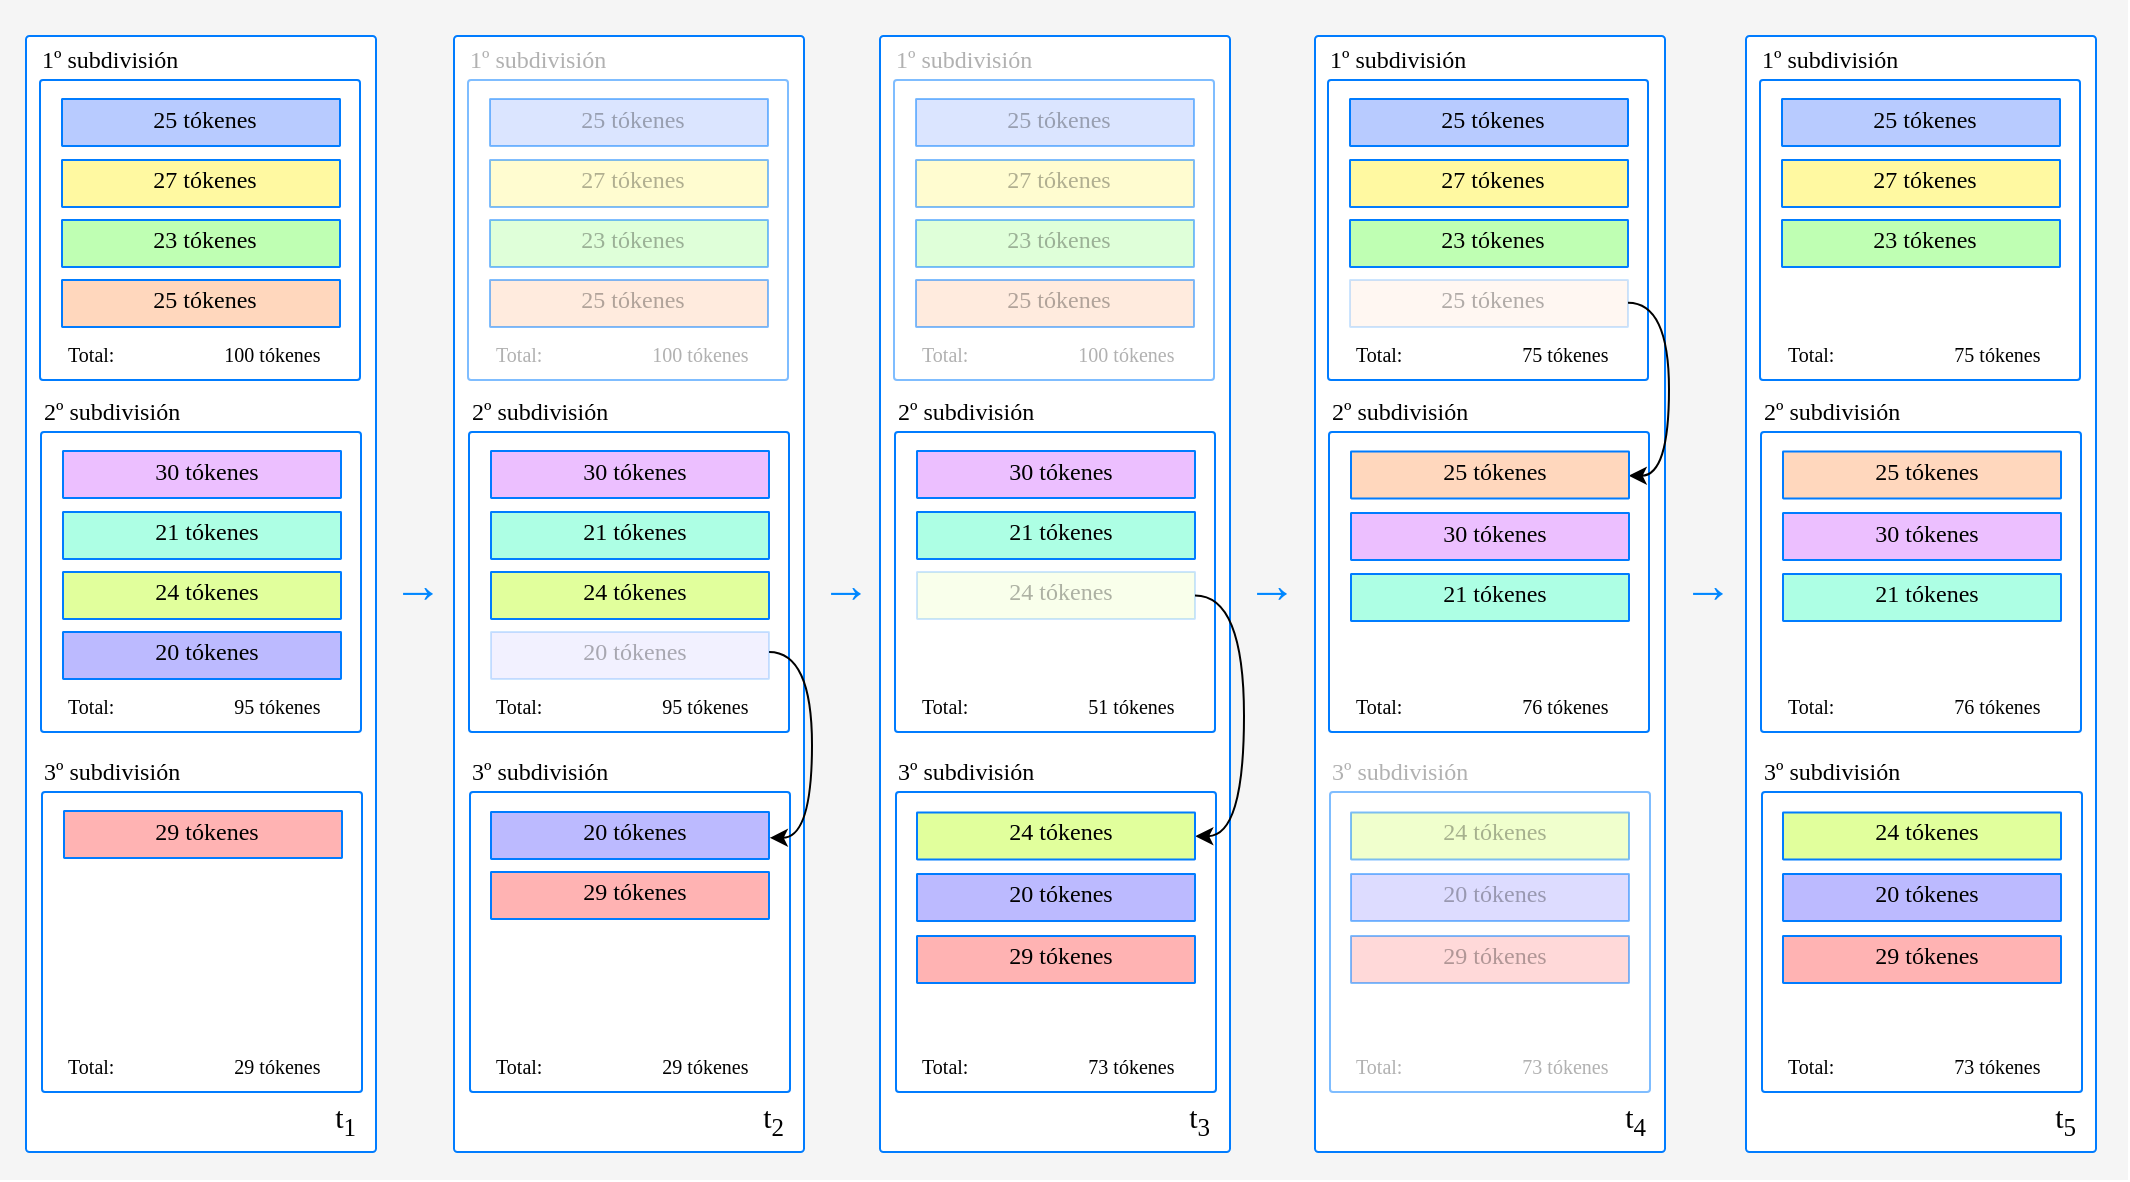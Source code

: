 <mxfile version="14.2.9"><diagram id="VnQhE4Ip5jUkDfDpyQ1x" name="Page-1"><mxGraphModel dx="1803" dy="980" grid="1" gridSize="10" guides="1" tooltips="1" connect="1" arrows="1" fold="1" page="1" pageScale="1" pageWidth="850" pageHeight="1100" math="0" shadow="0"><root><mxCell id="0"/><mxCell id="1" parent="0"/><mxCell id="DnuozBb3DhzwvUqDWePK-161" value="" style="rounded=0;whiteSpace=wrap;html=1;fontFamily=Ubuntu;fontSource=https%3A%2F%2Ffonts.googleapis.com%2Fcss%3Ffamily%3DUbuntu;fontSize=25;fillColor=#F5F5F5;strokeColor=none;" vertex="1" parent="1"><mxGeometry x="71" y="60" width="1064" height="590" as="geometry"/></mxCell><mxCell id="DnuozBb3DhzwvUqDWePK-375" value="" style="group" vertex="1" connectable="0" parent="1"><mxGeometry x="944" y="78" width="175" height="558" as="geometry"/></mxCell><mxCell id="DnuozBb3DhzwvUqDWePK-376" value="" style="rounded=1;whiteSpace=wrap;html=1;arcSize=1;strokeColor=#007cffff;fontFamily=Ubuntu;fontSource=https%3A%2F%2Ffonts.googleapis.com%2Fcss%3Ffamily%3DUbuntu;fillColor=#FFFFFF;" vertex="1" parent="DnuozBb3DhzwvUqDWePK-375"><mxGeometry width="175" height="558" as="geometry"/></mxCell><mxCell id="DnuozBb3DhzwvUqDWePK-377" value="&lt;font style=&quot;font-size: 15px&quot;&gt;t&lt;sub&gt;5&lt;/sub&gt;&lt;/font&gt;" style="text;html=1;strokeColor=none;fillColor=none;align=right;verticalAlign=middle;whiteSpace=wrap;rounded=0;fontSize=10;fontFamily=Ubuntu;fontSource=https%3A%2F%2Ffonts.googleapis.com%2Fcss%3Ffamily%3DUbuntu;" vertex="1" parent="DnuozBb3DhzwvUqDWePK-375"><mxGeometry x="32" y="532" width="135" height="20" as="geometry"/></mxCell><mxCell id="DnuozBb3DhzwvUqDWePK-374" value="" style="group" vertex="1" connectable="0" parent="1"><mxGeometry x="728.5" y="78" width="175" height="558" as="geometry"/></mxCell><mxCell id="DnuozBb3DhzwvUqDWePK-372" value="" style="rounded=1;whiteSpace=wrap;html=1;arcSize=1;strokeColor=#007cffff;fontFamily=Ubuntu;fontSource=https%3A%2F%2Ffonts.googleapis.com%2Fcss%3Ffamily%3DUbuntu;fillColor=#FFFFFF;" vertex="1" parent="DnuozBb3DhzwvUqDWePK-374"><mxGeometry width="175" height="558" as="geometry"/></mxCell><mxCell id="DnuozBb3DhzwvUqDWePK-373" value="&lt;font style=&quot;font-size: 15px&quot;&gt;t&lt;sub&gt;4&lt;/sub&gt;&lt;br&gt;&lt;/font&gt;" style="text;html=1;strokeColor=none;fillColor=none;align=right;verticalAlign=middle;whiteSpace=wrap;rounded=0;fontSize=10;fontFamily=Ubuntu;fontSource=https%3A%2F%2Ffonts.googleapis.com%2Fcss%3Ffamily%3DUbuntu;" vertex="1" parent="DnuozBb3DhzwvUqDWePK-374"><mxGeometry x="32" y="532" width="135" height="20" as="geometry"/></mxCell><mxCell id="DnuozBb3DhzwvUqDWePK-371" value="" style="rounded=1;whiteSpace=wrap;html=1;arcSize=1;strokeColor=#007cffff;fontFamily=Ubuntu;fontSource=https%3A%2F%2Ffonts.googleapis.com%2Fcss%3Ffamily%3DUbuntu;fillColor=#FFFFFF;" vertex="1" parent="1"><mxGeometry x="511" y="78" width="175" height="558" as="geometry"/></mxCell><mxCell id="DnuozBb3DhzwvUqDWePK-370" value="&lt;font style=&quot;font-size: 15px&quot;&gt;t&lt;sub&gt;3&lt;/sub&gt;&lt;br&gt;&lt;/font&gt;" style="text;html=1;strokeColor=none;fillColor=none;align=right;verticalAlign=middle;whiteSpace=wrap;rounded=0;fontSize=10;fontFamily=Ubuntu;fontSource=https%3A%2F%2Ffonts.googleapis.com%2Fcss%3Ffamily%3DUbuntu;" vertex="1" parent="1"><mxGeometry x="543" y="610" width="135" height="20" as="geometry"/></mxCell><mxCell id="DnuozBb3DhzwvUqDWePK-368" value="" style="group" vertex="1" connectable="0" parent="1"><mxGeometry x="84" y="78" width="175" height="558" as="geometry"/></mxCell><mxCell id="DnuozBb3DhzwvUqDWePK-361" value="" style="rounded=1;whiteSpace=wrap;html=1;arcSize=1;strokeColor=#007cffff;fontFamily=Ubuntu;fontSource=https%3A%2F%2Ffonts.googleapis.com%2Fcss%3Ffamily%3DUbuntu;fillColor=#FFFFFF;" vertex="1" parent="DnuozBb3DhzwvUqDWePK-368"><mxGeometry width="175" height="558" as="geometry"/></mxCell><mxCell id="DnuozBb3DhzwvUqDWePK-362" value="&lt;font style=&quot;font-size: 15px&quot;&gt;t&lt;sub&gt;1&lt;/sub&gt;&lt;br&gt;&lt;/font&gt;" style="text;html=1;strokeColor=none;fillColor=none;align=right;verticalAlign=middle;whiteSpace=wrap;rounded=0;fontSize=10;fontFamily=Ubuntu;fontSource=https%3A%2F%2Ffonts.googleapis.com%2Fcss%3Ffamily%3DUbuntu;" vertex="1" parent="DnuozBb3DhzwvUqDWePK-368"><mxGeometry x="32" y="532" width="135" height="20" as="geometry"/></mxCell><mxCell id="DnuozBb3DhzwvUqDWePK-367" value="" style="group" vertex="1" connectable="0" parent="1"><mxGeometry x="298" y="78" width="175" height="558" as="geometry"/></mxCell><mxCell id="DnuozBb3DhzwvUqDWePK-364" value="" style="rounded=1;whiteSpace=wrap;html=1;arcSize=1;strokeColor=#007cffff;fontFamily=Ubuntu;fontSource=https%3A%2F%2Ffonts.googleapis.com%2Fcss%3Ffamily%3DUbuntu;fillColor=#FFFFFF;" vertex="1" parent="DnuozBb3DhzwvUqDWePK-367"><mxGeometry width="175" height="558" as="geometry"/></mxCell><mxCell id="DnuozBb3DhzwvUqDWePK-363" value="&lt;font style=&quot;font-size: 15px&quot;&gt;t&lt;sub&gt;2&lt;/sub&gt;&lt;br&gt;&lt;/font&gt;" style="text;html=1;strokeColor=none;fillColor=none;align=right;verticalAlign=middle;whiteSpace=wrap;rounded=0;fontSize=10;fontFamily=Ubuntu;fontSource=https%3A%2F%2Ffonts.googleapis.com%2Fcss%3Ffamily%3DUbuntu;" vertex="1" parent="DnuozBb3DhzwvUqDWePK-367"><mxGeometry x="32" y="532" width="135" height="20" as="geometry"/></mxCell><mxCell id="DnuozBb3DhzwvUqDWePK-294" value="" style="rounded=1;whiteSpace=wrap;html=1;arcSize=1;strokeColor=#007cffff;fontFamily=Ubuntu;fontSource=https%3A%2F%2Ffonts.googleapis.com%2Fcss%3Ffamily%3DUbuntu;fillColor=#FFFFFF;" vertex="1" parent="1"><mxGeometry x="735.5" y="276.01" width="160" height="149.99" as="geometry"/></mxCell><mxCell id="DnuozBb3DhzwvUqDWePK-6" value="" style="rounded=1;whiteSpace=wrap;html=1;arcSize=1;strokeColor=#007cffff;fontFamily=Ubuntu;fontSource=https%3A%2F%2Ffonts.googleapis.com%2Fcss%3Ffamily%3DUbuntu;fillColor=#FFFFFF;" vertex="1" parent="1"><mxGeometry x="91" y="100.01" width="160" height="149.99" as="geometry"/></mxCell><mxCell id="DnuozBb3DhzwvUqDWePK-64" value="" style="rounded=1;whiteSpace=wrap;html=1;arcSize=1;strokeColor=#007cffff;fontFamily=Ubuntu;fontSource=https%3A%2F%2Ffonts.googleapis.com%2Fcss%3Ffamily%3DUbuntu;fillColor=#FFD7BD;" vertex="1" parent="1"><mxGeometry x="102" y="199.995" width="139" height="23.5" as="geometry"/></mxCell><mxCell id="DnuozBb3DhzwvUqDWePK-63" value="&lt;div align=&quot;center&quot;&gt;&lt;font style=&quot;font-size: 12px&quot; data-font-src=&quot;https://fonts.googleapis.com/css?family=Ubuntu&quot; face=&quot;Ubuntu&quot;&gt;25 tókenes&lt;/font&gt;&lt;/div&gt;" style="text;html=1;fillColor=none;align=center;verticalAlign=middle;rounded=0;labelPosition=center;verticalLabelPosition=middle;fontFamily=Courier New;labelBorderColor=none;spacing=0;spacingLeft=0;whiteSpace=wrap;fontSize=7;" vertex="1" parent="1"><mxGeometry x="106.41" y="199.995" width="134.59" height="20" as="geometry"/></mxCell><mxCell id="DnuozBb3DhzwvUqDWePK-62" value="" style="rounded=1;whiteSpace=wrap;html=1;arcSize=1;strokeColor=#007cffff;fontFamily=Ubuntu;fontSource=https%3A%2F%2Ffonts.googleapis.com%2Fcss%3Ffamily%3DUbuntu;fillColor=#BFFFB3;" vertex="1" parent="1"><mxGeometry x="102" y="169.995" width="139" height="23.5" as="geometry"/></mxCell><mxCell id="DnuozBb3DhzwvUqDWePK-60" value="" style="rounded=1;whiteSpace=wrap;html=1;arcSize=1;strokeColor=#007cffff;fontFamily=Ubuntu;fontSource=https%3A%2F%2Ffonts.googleapis.com%2Fcss%3Ffamily%3DUbuntu;fillColor=#FFF9A1;" vertex="1" parent="1"><mxGeometry x="102" y="139.995" width="139" height="23.5" as="geometry"/></mxCell><mxCell id="DnuozBb3DhzwvUqDWePK-53" value="1º subdivisión" style="text;html=1;strokeColor=none;fillColor=none;align=left;verticalAlign=middle;whiteSpace=wrap;rounded=0;fontSize=12;fontFamily=Ubuntu;fontSource=https%3A%2F%2Ffonts.googleapis.com%2Fcss%3Ffamily%3DUbuntu;" vertex="1" parent="1"><mxGeometry x="90" y="80.0" width="100" height="20" as="geometry"/></mxCell><mxCell id="DnuozBb3DhzwvUqDWePK-8" value="" style="rounded=1;whiteSpace=wrap;html=1;arcSize=1;strokeColor=#007cffff;fontFamily=Ubuntu;fontSource=https%3A%2F%2Ffonts.googleapis.com%2Fcss%3Ffamily%3DUbuntu;fillColor=#B8CBFF;" vertex="1" parent="1"><mxGeometry x="102" y="109.505" width="139" height="23.5" as="geometry"/></mxCell><mxCell id="DnuozBb3DhzwvUqDWePK-9" value="&lt;div align=&quot;center&quot;&gt;&lt;font style=&quot;font-size: 12px&quot; data-font-src=&quot;https://fonts.googleapis.com/css?family=Ubuntu&quot; face=&quot;Ubuntu&quot;&gt;25 tókenes&lt;/font&gt;&lt;/div&gt;" style="text;html=1;fillColor=none;align=center;verticalAlign=middle;rounded=0;labelPosition=center;verticalLabelPosition=middle;fontFamily=Courier New;labelBorderColor=none;spacing=0;spacingLeft=0;whiteSpace=wrap;fontSize=7;" vertex="1" parent="1"><mxGeometry x="106.41" y="109.505" width="134.59" height="20" as="geometry"/></mxCell><mxCell id="DnuozBb3DhzwvUqDWePK-59" value="&lt;div align=&quot;center&quot;&gt;&lt;font style=&quot;font-size: 12px&quot; data-font-src=&quot;https://fonts.googleapis.com/css?family=Ubuntu&quot; face=&quot;Ubuntu&quot;&gt;27 tókenes&lt;/font&gt;&lt;/div&gt;" style="text;html=1;fillColor=none;align=center;verticalAlign=middle;rounded=0;labelPosition=center;verticalLabelPosition=middle;fontFamily=Courier New;labelBorderColor=none;spacing=0;spacingLeft=0;whiteSpace=wrap;fontSize=7;" vertex="1" parent="1"><mxGeometry x="106.41" y="139.995" width="134.59" height="20" as="geometry"/></mxCell><mxCell id="DnuozBb3DhzwvUqDWePK-61" value="&lt;div align=&quot;center&quot;&gt;&lt;font style=&quot;font-size: 12px&quot; data-font-src=&quot;https://fonts.googleapis.com/css?family=Ubuntu&quot; face=&quot;Ubuntu&quot;&gt;23 tókenes&lt;/font&gt;&lt;/div&gt;" style="text;html=1;fillColor=none;align=center;verticalAlign=middle;rounded=0;labelPosition=center;verticalLabelPosition=middle;fontFamily=Courier New;labelBorderColor=none;spacing=0;spacingLeft=0;whiteSpace=wrap;fontSize=7;" vertex="1" parent="1"><mxGeometry x="106.41" y="169.995" width="134.59" height="20" as="geometry"/></mxCell><mxCell id="DnuozBb3DhzwvUqDWePK-65" value="Total:&amp;nbsp;&amp;nbsp;&amp;nbsp;&amp;nbsp;&amp;nbsp;&amp;nbsp;&amp;nbsp;&amp;nbsp;&amp;nbsp;&amp;nbsp;&amp;nbsp;&amp;nbsp;&amp;nbsp;&amp;nbsp;&amp;nbsp;&amp;nbsp;&amp;nbsp;&amp;nbsp;&amp;nbsp;&amp;nbsp;&amp;nbsp; 100 tókenes" style="text;html=1;strokeColor=none;fillColor=none;align=left;verticalAlign=middle;whiteSpace=wrap;rounded=0;fontSize=10;fontFamily=Ubuntu;fontSource=https%3A%2F%2Ffonts.googleapis.com%2Fcss%3Ffamily%3DUbuntu;" vertex="1" parent="1"><mxGeometry x="103" y="227" width="135" height="20" as="geometry"/></mxCell><mxCell id="DnuozBb3DhzwvUqDWePK-78" value="" style="rounded=1;whiteSpace=wrap;html=1;arcSize=1;strokeColor=#007cffff;fontFamily=Ubuntu;fontSource=https%3A%2F%2Ffonts.googleapis.com%2Fcss%3Ffamily%3DUbuntu;fillColor=#FFFFFF;" vertex="1" parent="1"><mxGeometry x="91.5" y="276.01" width="160" height="149.99" as="geometry"/></mxCell><mxCell id="DnuozBb3DhzwvUqDWePK-79" value="" style="rounded=1;whiteSpace=wrap;html=1;arcSize=1;strokeColor=#007cffff;fontFamily=Ubuntu;fontSource=https%3A%2F%2Ffonts.googleapis.com%2Fcss%3Ffamily%3DUbuntu;fillColor=#BCBAFF;" vertex="1" parent="1"><mxGeometry x="102.5" y="375.995" width="139" height="23.5" as="geometry"/></mxCell><mxCell id="DnuozBb3DhzwvUqDWePK-80" value="&lt;div align=&quot;center&quot;&gt;&lt;font style=&quot;font-size: 12px&quot; data-font-src=&quot;https://fonts.googleapis.com/css?family=Ubuntu&quot; face=&quot;Ubuntu&quot;&gt;20 tókenes&lt;/font&gt;&lt;/div&gt;" style="text;html=1;fillColor=none;align=center;verticalAlign=middle;rounded=0;labelPosition=center;verticalLabelPosition=middle;fontFamily=Courier New;labelBorderColor=none;spacing=0;spacingLeft=0;whiteSpace=wrap;fontSize=7;" vertex="1" parent="1"><mxGeometry x="106.91" y="375.995" width="134.59" height="20" as="geometry"/></mxCell><mxCell id="DnuozBb3DhzwvUqDWePK-81" value="" style="rounded=1;whiteSpace=wrap;html=1;arcSize=1;strokeColor=#007cffff;fontFamily=Ubuntu;fontSource=https%3A%2F%2Ffonts.googleapis.com%2Fcss%3Ffamily%3DUbuntu;fillColor=#E1FF9C;" vertex="1" parent="1"><mxGeometry x="102.5" y="345.995" width="139" height="23.5" as="geometry"/></mxCell><mxCell id="DnuozBb3DhzwvUqDWePK-82" value="" style="rounded=1;whiteSpace=wrap;html=1;arcSize=1;strokeColor=#007cffff;fontFamily=Ubuntu;fontSource=https%3A%2F%2Ffonts.googleapis.com%2Fcss%3Ffamily%3DUbuntu;fillColor=#ADFFE4;" vertex="1" parent="1"><mxGeometry x="102.5" y="315.995" width="139" height="23.5" as="geometry"/></mxCell><mxCell id="DnuozBb3DhzwvUqDWePK-83" value="2º subdivisión" style="text;html=1;strokeColor=none;fillColor=none;align=left;verticalAlign=middle;whiteSpace=wrap;rounded=0;fontSize=12;fontFamily=Ubuntu;fontSource=https%3A%2F%2Ffonts.googleapis.com%2Fcss%3Ffamily%3DUbuntu;" vertex="1" parent="1"><mxGeometry x="90.5" y="256" width="100" height="20" as="geometry"/></mxCell><mxCell id="DnuozBb3DhzwvUqDWePK-84" value="" style="rounded=1;whiteSpace=wrap;html=1;arcSize=1;strokeColor=#007cffff;fontFamily=Ubuntu;fontSource=https%3A%2F%2Ffonts.googleapis.com%2Fcss%3Ffamily%3DUbuntu;fillColor=#ECBFFF;" vertex="1" parent="1"><mxGeometry x="102.5" y="285.505" width="139" height="23.5" as="geometry"/></mxCell><mxCell id="DnuozBb3DhzwvUqDWePK-85" value="&lt;div align=&quot;center&quot;&gt;&lt;font style=&quot;font-size: 12px&quot; data-font-src=&quot;https://fonts.googleapis.com/css?family=Ubuntu&quot; face=&quot;Ubuntu&quot;&gt;30 tókenes&lt;/font&gt;&lt;/div&gt;" style="text;html=1;fillColor=none;align=center;verticalAlign=middle;rounded=0;labelPosition=center;verticalLabelPosition=middle;fontFamily=Courier New;labelBorderColor=none;spacing=0;spacingLeft=0;whiteSpace=wrap;fontSize=7;" vertex="1" parent="1"><mxGeometry x="106.91" y="285.505" width="134.59" height="20" as="geometry"/></mxCell><mxCell id="DnuozBb3DhzwvUqDWePK-86" value="&lt;div align=&quot;center&quot;&gt;&lt;font style=&quot;font-size: 12px&quot; data-font-src=&quot;https://fonts.googleapis.com/css?family=Ubuntu&quot; face=&quot;Ubuntu&quot;&gt;21 tókenes&lt;/font&gt;&lt;/div&gt;" style="text;html=1;fillColor=none;align=center;verticalAlign=middle;rounded=0;labelPosition=center;verticalLabelPosition=middle;fontFamily=Courier New;labelBorderColor=none;spacing=0;spacingLeft=0;whiteSpace=wrap;fontSize=7;" vertex="1" parent="1"><mxGeometry x="106.91" y="315.995" width="134.59" height="20" as="geometry"/></mxCell><mxCell id="DnuozBb3DhzwvUqDWePK-87" value="&lt;div align=&quot;center&quot;&gt;&lt;font style=&quot;font-size: 12px&quot; data-font-src=&quot;https://fonts.googleapis.com/css?family=Ubuntu&quot; face=&quot;Ubuntu&quot;&gt;24 tókenes&lt;/font&gt;&lt;/div&gt;" style="text;html=1;fillColor=none;align=center;verticalAlign=middle;rounded=0;labelPosition=center;verticalLabelPosition=middle;fontFamily=Courier New;labelBorderColor=none;spacing=0;spacingLeft=0;whiteSpace=wrap;fontSize=7;" vertex="1" parent="1"><mxGeometry x="106.91" y="345.995" width="134.59" height="20" as="geometry"/></mxCell><mxCell id="DnuozBb3DhzwvUqDWePK-89" value="Total:&amp;nbsp;&amp;nbsp;&amp;nbsp;&amp;nbsp;&amp;nbsp;&amp;nbsp;&amp;nbsp;&amp;nbsp;&amp;nbsp;&amp;nbsp;&amp;nbsp;&amp;nbsp;&amp;nbsp;&amp;nbsp;&amp;nbsp;&amp;nbsp;&amp;nbsp;&amp;nbsp;&amp;nbsp;&amp;nbsp;&amp;nbsp;&amp;nbsp;&amp;nbsp; 95 tókenes" style="text;html=1;strokeColor=none;fillColor=none;align=left;verticalAlign=middle;whiteSpace=wrap;rounded=0;fontSize=10;fontFamily=Ubuntu;fontSource=https%3A%2F%2Ffonts.googleapis.com%2Fcss%3Ffamily%3DUbuntu;" vertex="1" parent="1"><mxGeometry x="102.5" y="403" width="135" height="20" as="geometry"/></mxCell><mxCell id="DnuozBb3DhzwvUqDWePK-90" value="" style="rounded=1;whiteSpace=wrap;html=1;arcSize=1;strokeColor=#007cffff;fontFamily=Ubuntu;fontSource=https%3A%2F%2Ffonts.googleapis.com%2Fcss%3Ffamily%3DUbuntu;fillColor=#FFFFFF;" vertex="1" parent="1"><mxGeometry x="92" y="456.01" width="160" height="149.99" as="geometry"/></mxCell><mxCell id="DnuozBb3DhzwvUqDWePK-95" value="3º subdivisión" style="text;html=1;strokeColor=none;fillColor=none;align=left;verticalAlign=middle;whiteSpace=wrap;rounded=0;fontSize=12;fontFamily=Ubuntu;fontSource=https%3A%2F%2Ffonts.googleapis.com%2Fcss%3Ffamily%3DUbuntu;" vertex="1" parent="1"><mxGeometry x="91" y="436" width="100" height="20" as="geometry"/></mxCell><mxCell id="DnuozBb3DhzwvUqDWePK-96" value="" style="rounded=1;whiteSpace=wrap;html=1;arcSize=1;strokeColor=#007cffff;fontFamily=Ubuntu;fontSource=https%3A%2F%2Ffonts.googleapis.com%2Fcss%3Ffamily%3DUbuntu;fillColor=#FFB3B3;" vertex="1" parent="1"><mxGeometry x="103" y="465.505" width="139" height="23.5" as="geometry"/></mxCell><mxCell id="DnuozBb3DhzwvUqDWePK-97" value="&lt;div align=&quot;center&quot;&gt;&lt;font style=&quot;font-size: 12px&quot; data-font-src=&quot;https://fonts.googleapis.com/css?family=Ubuntu&quot; face=&quot;Ubuntu&quot;&gt;29 tókenes&lt;/font&gt;&lt;/div&gt;" style="text;html=1;fillColor=none;align=center;verticalAlign=middle;rounded=0;labelPosition=center;verticalLabelPosition=middle;fontFamily=Courier New;labelBorderColor=none;spacing=0;spacingLeft=0;whiteSpace=wrap;fontSize=7;" vertex="1" parent="1"><mxGeometry x="107.41" y="465.505" width="134.59" height="20" as="geometry"/></mxCell><mxCell id="DnuozBb3DhzwvUqDWePK-100" value="Total:&amp;nbsp;&amp;nbsp;&amp;nbsp;&amp;nbsp;&amp;nbsp;&amp;nbsp;&amp;nbsp;&amp;nbsp;&amp;nbsp;&amp;nbsp;&amp;nbsp;&amp;nbsp;&amp;nbsp;&amp;nbsp;&amp;nbsp;&amp;nbsp;&amp;nbsp;&amp;nbsp;&amp;nbsp;&amp;nbsp;&amp;nbsp;&amp;nbsp;&amp;nbsp; 29 tókenes" style="text;html=1;strokeColor=none;fillColor=none;align=left;verticalAlign=middle;whiteSpace=wrap;rounded=0;fontSize=10;fontFamily=Ubuntu;fontSource=https%3A%2F%2Ffonts.googleapis.com%2Fcss%3Ffamily%3DUbuntu;" vertex="1" parent="1"><mxGeometry x="103" y="583" width="135" height="20" as="geometry"/></mxCell><mxCell id="DnuozBb3DhzwvUqDWePK-130" value="&lt;font color=&quot;#0087FF&quot;&gt;→&lt;/font&gt;" style="text;html=1;strokeColor=none;fillColor=none;align=center;verticalAlign=middle;whiteSpace=wrap;rounded=0;fontSize=25;" vertex="1" parent="1"><mxGeometry x="260" y="341.01" width="40" height="20" as="geometry"/></mxCell><mxCell id="DnuozBb3DhzwvUqDWePK-132" value="" style="rounded=1;whiteSpace=wrap;html=1;arcSize=1;strokeColor=#007cffff;fontFamily=Ubuntu;fontSource=https%3A%2F%2Ffonts.googleapis.com%2Fcss%3Ffamily%3DUbuntu;textOpacity=50;opacity=50;fillColor=#FFFFFF;" vertex="1" parent="1"><mxGeometry x="305" y="100.01" width="160" height="149.99" as="geometry"/></mxCell><mxCell id="DnuozBb3DhzwvUqDWePK-133" value="" style="rounded=1;whiteSpace=wrap;html=1;arcSize=1;strokeColor=#007cffff;fontFamily=Ubuntu;fontSource=https%3A%2F%2Ffonts.googleapis.com%2Fcss%3Ffamily%3DUbuntu;fillColor=#FFD7BD;textOpacity=50;opacity=50;" vertex="1" parent="1"><mxGeometry x="316" y="199.995" width="139" height="23.5" as="geometry"/></mxCell><mxCell id="DnuozBb3DhzwvUqDWePK-134" value="&lt;div align=&quot;center&quot;&gt;&lt;font style=&quot;font-size: 12px&quot; data-font-src=&quot;https://fonts.googleapis.com/css?family=Ubuntu&quot; face=&quot;Ubuntu&quot;&gt;25 tókenes&lt;/font&gt;&lt;/div&gt;" style="text;html=1;fillColor=none;align=center;verticalAlign=middle;rounded=0;labelPosition=center;verticalLabelPosition=middle;fontFamily=Courier New;labelBorderColor=none;spacing=0;spacingLeft=0;whiteSpace=wrap;fontSize=7;textOpacity=30;opacity=50;" vertex="1" parent="1"><mxGeometry x="320.41" y="199.995" width="134.59" height="20" as="geometry"/></mxCell><mxCell id="DnuozBb3DhzwvUqDWePK-135" value="" style="rounded=1;whiteSpace=wrap;html=1;arcSize=1;strokeColor=#007cffff;fontFamily=Ubuntu;fontSource=https%3A%2F%2Ffonts.googleapis.com%2Fcss%3Ffamily%3DUbuntu;fillColor=#BFFFB3;textOpacity=50;opacity=50;" vertex="1" parent="1"><mxGeometry x="316" y="169.995" width="139" height="23.5" as="geometry"/></mxCell><mxCell id="DnuozBb3DhzwvUqDWePK-136" value="" style="rounded=1;whiteSpace=wrap;html=1;arcSize=1;strokeColor=#007cffff;fontFamily=Ubuntu;fontSource=https%3A%2F%2Ffonts.googleapis.com%2Fcss%3Ffamily%3DUbuntu;fillColor=#FFF9A1;textOpacity=30;opacity=50;" vertex="1" parent="1"><mxGeometry x="316" y="139.995" width="139" height="23.5" as="geometry"/></mxCell><mxCell id="DnuozBb3DhzwvUqDWePK-137" value="1º subdivisión" style="text;html=1;strokeColor=none;fillColor=none;align=left;verticalAlign=middle;whiteSpace=wrap;rounded=0;fontSize=12;fontFamily=Ubuntu;fontSource=https%3A%2F%2Ffonts.googleapis.com%2Fcss%3Ffamily%3DUbuntu;textOpacity=30;opacity=50;" vertex="1" parent="1"><mxGeometry x="304" y="80.0" width="100" height="20" as="geometry"/></mxCell><mxCell id="DnuozBb3DhzwvUqDWePK-138" value="" style="rounded=1;whiteSpace=wrap;html=1;arcSize=1;strokeColor=#007cffff;fontFamily=Ubuntu;fontSource=https%3A%2F%2Ffonts.googleapis.com%2Fcss%3Ffamily%3DUbuntu;fillColor=#B8CBFF;textOpacity=50;opacity=50;" vertex="1" parent="1"><mxGeometry x="316" y="109.505" width="139" height="23.5" as="geometry"/></mxCell><mxCell id="DnuozBb3DhzwvUqDWePK-139" value="&lt;div align=&quot;center&quot;&gt;&lt;font style=&quot;font-size: 12px&quot; data-font-src=&quot;https://fonts.googleapis.com/css?family=Ubuntu&quot; face=&quot;Ubuntu&quot;&gt;25 tókenes&lt;/font&gt;&lt;/div&gt;" style="text;html=1;fillColor=none;align=center;verticalAlign=middle;rounded=0;labelPosition=center;verticalLabelPosition=middle;fontFamily=Courier New;labelBorderColor=none;spacing=0;spacingLeft=0;whiteSpace=wrap;fontSize=7;textOpacity=30;opacity=50;" vertex="1" parent="1"><mxGeometry x="320.41" y="109.505" width="134.59" height="20" as="geometry"/></mxCell><mxCell id="DnuozBb3DhzwvUqDWePK-140" value="&lt;div align=&quot;center&quot;&gt;&lt;font style=&quot;font-size: 12px&quot; data-font-src=&quot;https://fonts.googleapis.com/css?family=Ubuntu&quot; face=&quot;Ubuntu&quot;&gt;27 tókenes&lt;/font&gt;&lt;/div&gt;" style="text;html=1;fillColor=none;align=center;verticalAlign=middle;rounded=0;labelPosition=center;verticalLabelPosition=middle;fontFamily=Courier New;labelBorderColor=none;spacing=0;spacingLeft=0;whiteSpace=wrap;fontSize=7;textOpacity=30;opacity=50;" vertex="1" parent="1"><mxGeometry x="320.41" y="139.995" width="134.59" height="20" as="geometry"/></mxCell><mxCell id="DnuozBb3DhzwvUqDWePK-141" value="&lt;div align=&quot;center&quot;&gt;&lt;font style=&quot;font-size: 12px&quot; data-font-src=&quot;https://fonts.googleapis.com/css?family=Ubuntu&quot; face=&quot;Ubuntu&quot;&gt;23 tókenes&lt;/font&gt;&lt;/div&gt;" style="text;html=1;fillColor=none;align=center;verticalAlign=middle;rounded=0;labelPosition=center;verticalLabelPosition=middle;fontFamily=Courier New;labelBorderColor=none;spacing=0;spacingLeft=0;whiteSpace=wrap;fontSize=7;textOpacity=30;opacity=50;" vertex="1" parent="1"><mxGeometry x="320.41" y="169.995" width="134.59" height="20" as="geometry"/></mxCell><mxCell id="DnuozBb3DhzwvUqDWePK-142" value="Total:&amp;nbsp;&amp;nbsp;&amp;nbsp;&amp;nbsp;&amp;nbsp;&amp;nbsp;&amp;nbsp;&amp;nbsp;&amp;nbsp;&amp;nbsp;&amp;nbsp;&amp;nbsp;&amp;nbsp;&amp;nbsp;&amp;nbsp;&amp;nbsp;&amp;nbsp;&amp;nbsp;&amp;nbsp;&amp;nbsp;&amp;nbsp; 100 tókenes" style="text;html=1;strokeColor=none;fillColor=none;align=left;verticalAlign=middle;whiteSpace=wrap;rounded=0;fontSize=10;fontFamily=Ubuntu;fontSource=https%3A%2F%2Ffonts.googleapis.com%2Fcss%3Ffamily%3DUbuntu;textOpacity=30;opacity=50;" vertex="1" parent="1"><mxGeometry x="317" y="227" width="135" height="20" as="geometry"/></mxCell><mxCell id="DnuozBb3DhzwvUqDWePK-143" value="" style="rounded=1;whiteSpace=wrap;html=1;arcSize=1;strokeColor=#007cffff;fontFamily=Ubuntu;fontSource=https%3A%2F%2Ffonts.googleapis.com%2Fcss%3Ffamily%3DUbuntu;fillColor=#FFFFFF;" vertex="1" parent="1"><mxGeometry x="305.5" y="276.01" width="160" height="149.99" as="geometry"/></mxCell><mxCell id="DnuozBb3DhzwvUqDWePK-147" value="" style="rounded=1;whiteSpace=wrap;html=1;arcSize=1;strokeColor=#007cffff;fontFamily=Ubuntu;fontSource=https%3A%2F%2Ffonts.googleapis.com%2Fcss%3Ffamily%3DUbuntu;fillColor=#ADFFE4;" vertex="1" parent="1"><mxGeometry x="316.5" y="315.995" width="139" height="23.5" as="geometry"/></mxCell><mxCell id="DnuozBb3DhzwvUqDWePK-148" value="2º subdivisión" style="text;html=1;strokeColor=none;fillColor=none;align=left;verticalAlign=middle;whiteSpace=wrap;rounded=0;fontSize=12;fontFamily=Ubuntu;fontSource=https%3A%2F%2Ffonts.googleapis.com%2Fcss%3Ffamily%3DUbuntu;" vertex="1" parent="1"><mxGeometry x="304.5" y="256" width="100" height="20" as="geometry"/></mxCell><mxCell id="DnuozBb3DhzwvUqDWePK-149" value="" style="rounded=1;whiteSpace=wrap;html=1;arcSize=1;strokeColor=#007cffff;fontFamily=Ubuntu;fontSource=https%3A%2F%2Ffonts.googleapis.com%2Fcss%3Ffamily%3DUbuntu;fillColor=#ECBFFF;" vertex="1" parent="1"><mxGeometry x="316.5" y="285.505" width="139" height="23.5" as="geometry"/></mxCell><mxCell id="DnuozBb3DhzwvUqDWePK-150" value="&lt;div align=&quot;center&quot;&gt;&lt;font style=&quot;font-size: 12px&quot; data-font-src=&quot;https://fonts.googleapis.com/css?family=Ubuntu&quot; face=&quot;Ubuntu&quot;&gt;30 tókenes&lt;/font&gt;&lt;/div&gt;" style="text;html=1;fillColor=none;align=center;verticalAlign=middle;rounded=0;labelPosition=center;verticalLabelPosition=middle;fontFamily=Courier New;labelBorderColor=none;spacing=0;spacingLeft=0;whiteSpace=wrap;fontSize=7;" vertex="1" parent="1"><mxGeometry x="320.91" y="285.505" width="134.59" height="20" as="geometry"/></mxCell><mxCell id="DnuozBb3DhzwvUqDWePK-151" value="&lt;div align=&quot;center&quot;&gt;&lt;font style=&quot;font-size: 12px&quot; data-font-src=&quot;https://fonts.googleapis.com/css?family=Ubuntu&quot; face=&quot;Ubuntu&quot;&gt;21 tókenes&lt;/font&gt;&lt;/div&gt;" style="text;html=1;fillColor=none;align=center;verticalAlign=middle;rounded=0;labelPosition=center;verticalLabelPosition=middle;fontFamily=Courier New;labelBorderColor=none;spacing=0;spacingLeft=0;whiteSpace=wrap;fontSize=7;" vertex="1" parent="1"><mxGeometry x="320.91" y="315.995" width="134.59" height="20" as="geometry"/></mxCell><mxCell id="DnuozBb3DhzwvUqDWePK-153" value="Total:&amp;nbsp;&amp;nbsp;&amp;nbsp;&amp;nbsp;&amp;nbsp;&amp;nbsp;&amp;nbsp;&amp;nbsp;&amp;nbsp;&amp;nbsp;&amp;nbsp;&amp;nbsp;&amp;nbsp;&amp;nbsp;&amp;nbsp;&amp;nbsp;&amp;nbsp;&amp;nbsp;&amp;nbsp;&amp;nbsp;&amp;nbsp;&amp;nbsp;&amp;nbsp; 95 tókenes" style="text;html=1;strokeColor=none;fillColor=none;align=left;verticalAlign=middle;whiteSpace=wrap;rounded=0;fontSize=10;fontFamily=Ubuntu;fontSource=https%3A%2F%2Ffonts.googleapis.com%2Fcss%3Ffamily%3DUbuntu;" vertex="1" parent="1"><mxGeometry x="316.5" y="403" width="135" height="20" as="geometry"/></mxCell><mxCell id="DnuozBb3DhzwvUqDWePK-154" value="" style="rounded=1;whiteSpace=wrap;html=1;arcSize=1;strokeColor=#007cffff;fontFamily=Ubuntu;fontSource=https%3A%2F%2Ffonts.googleapis.com%2Fcss%3Ffamily%3DUbuntu;fillColor=#FFFFFF;" vertex="1" parent="1"><mxGeometry x="306" y="456.01" width="160" height="149.99" as="geometry"/></mxCell><mxCell id="DnuozBb3DhzwvUqDWePK-155" value="3º subdivisión" style="text;html=1;strokeColor=none;fillColor=none;align=left;verticalAlign=middle;whiteSpace=wrap;rounded=0;fontSize=12;fontFamily=Ubuntu;fontSource=https%3A%2F%2Ffonts.googleapis.com%2Fcss%3Ffamily%3DUbuntu;" vertex="1" parent="1"><mxGeometry x="305" y="436" width="100" height="20" as="geometry"/></mxCell><mxCell id="DnuozBb3DhzwvUqDWePK-158" value="Total:&amp;nbsp;&amp;nbsp;&amp;nbsp;&amp;nbsp;&amp;nbsp;&amp;nbsp;&amp;nbsp;&amp;nbsp;&amp;nbsp;&amp;nbsp;&amp;nbsp;&amp;nbsp;&amp;nbsp;&amp;nbsp;&amp;nbsp;&amp;nbsp;&amp;nbsp;&amp;nbsp;&amp;nbsp;&amp;nbsp;&amp;nbsp;&amp;nbsp;&amp;nbsp; 29 tókenes" style="text;html=1;strokeColor=none;fillColor=none;align=left;verticalAlign=middle;whiteSpace=wrap;rounded=0;fontSize=10;fontFamily=Ubuntu;fontSource=https%3A%2F%2Ffonts.googleapis.com%2Fcss%3Ffamily%3DUbuntu;" vertex="1" parent="1"><mxGeometry x="317" y="583" width="135" height="20" as="geometry"/></mxCell><mxCell id="DnuozBb3DhzwvUqDWePK-159" value="&lt;font color=&quot;#0087FF&quot;&gt;→&lt;/font&gt;" style="text;html=1;strokeColor=none;fillColor=none;align=center;verticalAlign=middle;whiteSpace=wrap;rounded=0;fontSize=25;" vertex="1" parent="1"><mxGeometry x="474" y="341.01" width="40" height="20" as="geometry"/></mxCell><mxCell id="DnuozBb3DhzwvUqDWePK-162" value="" style="group" vertex="1" connectable="0" parent="1"><mxGeometry x="316.5" y="496.005" width="139" height="23.5" as="geometry"/></mxCell><mxCell id="DnuozBb3DhzwvUqDWePK-156" value="" style="rounded=1;whiteSpace=wrap;html=1;arcSize=1;strokeColor=#007cffff;fontFamily=Ubuntu;fontSource=https%3A%2F%2Ffonts.googleapis.com%2Fcss%3Ffamily%3DUbuntu;fillColor=#FFB3B3;" vertex="1" parent="DnuozBb3DhzwvUqDWePK-162"><mxGeometry width="139" height="23.5" as="geometry"/></mxCell><mxCell id="DnuozBb3DhzwvUqDWePK-157" value="&lt;div align=&quot;center&quot;&gt;&lt;font style=&quot;font-size: 12px&quot; data-font-src=&quot;https://fonts.googleapis.com/css?family=Ubuntu&quot; face=&quot;Ubuntu&quot;&gt;29 tókenes&lt;/font&gt;&lt;/div&gt;" style="text;html=1;fillColor=none;align=center;verticalAlign=middle;rounded=0;labelPosition=center;verticalLabelPosition=middle;fontFamily=Courier New;labelBorderColor=none;spacing=0;spacingLeft=0;whiteSpace=wrap;fontSize=7;" vertex="1" parent="DnuozBb3DhzwvUqDWePK-162"><mxGeometry x="4.41" width="134.59" height="20" as="geometry"/></mxCell><mxCell id="DnuozBb3DhzwvUqDWePK-163" value="" style="group" vertex="1" connectable="0" parent="1"><mxGeometry x="316.5" y="465.995" width="139" height="23.5" as="geometry"/></mxCell><mxCell id="DnuozBb3DhzwvUqDWePK-144" value="" style="rounded=1;whiteSpace=wrap;html=1;arcSize=1;strokeColor=#007cffff;fontFamily=Ubuntu;fontSource=https%3A%2F%2Ffonts.googleapis.com%2Fcss%3Ffamily%3DUbuntu;fillColor=#BCBAFF;" vertex="1" parent="DnuozBb3DhzwvUqDWePK-163"><mxGeometry width="139" height="23.5" as="geometry"/></mxCell><mxCell id="DnuozBb3DhzwvUqDWePK-145" value="&lt;div align=&quot;center&quot;&gt;&lt;font style=&quot;font-size: 12px&quot; data-font-src=&quot;https://fonts.googleapis.com/css?family=Ubuntu&quot; face=&quot;Ubuntu&quot;&gt;20 tókenes&lt;/font&gt;&lt;/div&gt;" style="text;html=1;fillColor=none;align=center;verticalAlign=middle;rounded=0;labelPosition=center;verticalLabelPosition=middle;fontFamily=Courier New;labelBorderColor=none;spacing=0;spacingLeft=0;whiteSpace=wrap;fontSize=7;" vertex="1" parent="DnuozBb3DhzwvUqDWePK-163"><mxGeometry x="4.41" width="134.59" height="20" as="geometry"/></mxCell><mxCell id="DnuozBb3DhzwvUqDWePK-167" value="" style="group" vertex="1" connectable="0" parent="1"><mxGeometry x="316.5" y="345.995" width="139.0" height="23.5" as="geometry"/></mxCell><mxCell id="DnuozBb3DhzwvUqDWePK-146" value="" style="rounded=1;whiteSpace=wrap;html=1;arcSize=1;strokeColor=#007cffff;fontFamily=Ubuntu;fontSource=https%3A%2F%2Ffonts.googleapis.com%2Fcss%3Ffamily%3DUbuntu;fillColor=#E1FF9C;" vertex="1" parent="DnuozBb3DhzwvUqDWePK-167"><mxGeometry width="139" height="23.5" as="geometry"/></mxCell><mxCell id="DnuozBb3DhzwvUqDWePK-152" value="&lt;div align=&quot;center&quot;&gt;&lt;font style=&quot;font-size: 12px&quot; data-font-src=&quot;https://fonts.googleapis.com/css?family=Ubuntu&quot; face=&quot;Ubuntu&quot;&gt;24 tókenes&lt;/font&gt;&lt;/div&gt;" style="text;html=1;fillColor=none;align=center;verticalAlign=middle;rounded=0;labelPosition=center;verticalLabelPosition=middle;fontFamily=Courier New;labelBorderColor=none;spacing=0;spacingLeft=0;whiteSpace=wrap;fontSize=7;" vertex="1" parent="DnuozBb3DhzwvUqDWePK-167"><mxGeometry x="4.41" width="134.59" height="20" as="geometry"/></mxCell><mxCell id="DnuozBb3DhzwvUqDWePK-168" style="edgeStyle=orthogonalEdgeStyle;rounded=0;orthogonalLoop=1;jettySize=auto;html=1;exitX=1;exitY=0.5;exitDx=0;exitDy=0;entryX=1.003;entryY=0.646;entryDx=0;entryDy=0;endArrow=classic;endFill=1;fontFamily=Ubuntu;fontSource=https%3A%2F%2Ffonts.googleapis.com%2Fcss%3Ffamily%3DUbuntu;fontSize=25;curved=1;entryPerimeter=0;" edge="1" parent="1" source="DnuozBb3DhzwvUqDWePK-166" target="DnuozBb3DhzwvUqDWePK-145"><mxGeometry relative="1" as="geometry"><Array as="points"><mxPoint x="477" y="386"/><mxPoint x="477" y="479"/></Array></mxGeometry></mxCell><mxCell id="DnuozBb3DhzwvUqDWePK-165" value="" style="rounded=1;whiteSpace=wrap;html=1;arcSize=1;strokeColor=#007cffff;fontFamily=Ubuntu;fontSource=https%3A%2F%2Ffonts.googleapis.com%2Fcss%3Ffamily%3DUbuntu;fillColor=#BCBAFF;opacity=20;textOpacity=30;" vertex="1" parent="1"><mxGeometry x="316.5" y="376.005" width="139" height="23.5" as="geometry"/></mxCell><mxCell id="DnuozBb3DhzwvUqDWePK-166" value="&lt;div align=&quot;center&quot;&gt;&lt;font style=&quot;font-size: 12px&quot; data-font-src=&quot;https://fonts.googleapis.com/css?family=Ubuntu&quot; face=&quot;Ubuntu&quot;&gt;20 tókenes&lt;/font&gt;&lt;/div&gt;" style="text;html=1;fillColor=none;align=center;verticalAlign=middle;rounded=0;labelPosition=center;verticalLabelPosition=middle;fontFamily=Courier New;labelBorderColor=none;spacing=0;spacingLeft=0;whiteSpace=wrap;fontSize=7;opacity=40;textOpacity=30;" vertex="1" parent="1"><mxGeometry x="320.91" y="376.005" width="134.59" height="20" as="geometry"/></mxCell><mxCell id="DnuozBb3DhzwvUqDWePK-203" value="" style="rounded=1;whiteSpace=wrap;html=1;arcSize=1;strokeColor=#007cffff;fontFamily=Ubuntu;fontSource=https%3A%2F%2Ffonts.googleapis.com%2Fcss%3Ffamily%3DUbuntu;textOpacity=50;opacity=50;fillColor=#FFFFFF;" vertex="1" parent="1"><mxGeometry x="518" y="100.01" width="160" height="149.99" as="geometry"/></mxCell><mxCell id="DnuozBb3DhzwvUqDWePK-204" value="" style="rounded=1;whiteSpace=wrap;html=1;arcSize=1;strokeColor=#007cffff;fontFamily=Ubuntu;fontSource=https%3A%2F%2Ffonts.googleapis.com%2Fcss%3Ffamily%3DUbuntu;fillColor=#FFD7BD;textOpacity=50;opacity=50;" vertex="1" parent="1"><mxGeometry x="529" y="199.995" width="139" height="23.5" as="geometry"/></mxCell><mxCell id="DnuozBb3DhzwvUqDWePK-205" value="&lt;div align=&quot;center&quot;&gt;&lt;font style=&quot;font-size: 12px&quot; data-font-src=&quot;https://fonts.googleapis.com/css?family=Ubuntu&quot; face=&quot;Ubuntu&quot;&gt;25 tókenes&lt;/font&gt;&lt;/div&gt;" style="text;html=1;fillColor=none;align=center;verticalAlign=middle;rounded=0;labelPosition=center;verticalLabelPosition=middle;fontFamily=Courier New;labelBorderColor=none;spacing=0;spacingLeft=0;whiteSpace=wrap;fontSize=7;textOpacity=30;opacity=50;" vertex="1" parent="1"><mxGeometry x="533.41" y="199.995" width="134.59" height="20" as="geometry"/></mxCell><mxCell id="DnuozBb3DhzwvUqDWePK-206" value="" style="rounded=1;whiteSpace=wrap;html=1;arcSize=1;strokeColor=#007cffff;fontFamily=Ubuntu;fontSource=https%3A%2F%2Ffonts.googleapis.com%2Fcss%3Ffamily%3DUbuntu;fillColor=#BFFFB3;textOpacity=50;opacity=50;" vertex="1" parent="1"><mxGeometry x="529" y="169.995" width="139" height="23.5" as="geometry"/></mxCell><mxCell id="DnuozBb3DhzwvUqDWePK-207" value="" style="rounded=1;whiteSpace=wrap;html=1;arcSize=1;strokeColor=#007cffff;fontFamily=Ubuntu;fontSource=https%3A%2F%2Ffonts.googleapis.com%2Fcss%3Ffamily%3DUbuntu;fillColor=#FFF9A1;textOpacity=30;opacity=50;" vertex="1" parent="1"><mxGeometry x="529" y="139.995" width="139" height="23.5" as="geometry"/></mxCell><mxCell id="DnuozBb3DhzwvUqDWePK-208" value="1º subdivisión" style="text;html=1;strokeColor=none;fillColor=none;align=left;verticalAlign=middle;whiteSpace=wrap;rounded=0;fontSize=12;fontFamily=Ubuntu;fontSource=https%3A%2F%2Ffonts.googleapis.com%2Fcss%3Ffamily%3DUbuntu;textOpacity=30;opacity=50;" vertex="1" parent="1"><mxGeometry x="517" y="80.0" width="100" height="20" as="geometry"/></mxCell><mxCell id="DnuozBb3DhzwvUqDWePK-209" value="" style="rounded=1;whiteSpace=wrap;html=1;arcSize=1;strokeColor=#007cffff;fontFamily=Ubuntu;fontSource=https%3A%2F%2Ffonts.googleapis.com%2Fcss%3Ffamily%3DUbuntu;fillColor=#B8CBFF;textOpacity=50;opacity=50;" vertex="1" parent="1"><mxGeometry x="529" y="109.505" width="139" height="23.5" as="geometry"/></mxCell><mxCell id="DnuozBb3DhzwvUqDWePK-210" value="&lt;div align=&quot;center&quot;&gt;&lt;font style=&quot;font-size: 12px&quot; data-font-src=&quot;https://fonts.googleapis.com/css?family=Ubuntu&quot; face=&quot;Ubuntu&quot;&gt;25 tókenes&lt;/font&gt;&lt;/div&gt;" style="text;html=1;fillColor=none;align=center;verticalAlign=middle;rounded=0;labelPosition=center;verticalLabelPosition=middle;fontFamily=Courier New;labelBorderColor=none;spacing=0;spacingLeft=0;whiteSpace=wrap;fontSize=7;textOpacity=30;opacity=50;" vertex="1" parent="1"><mxGeometry x="533.41" y="109.505" width="134.59" height="20" as="geometry"/></mxCell><mxCell id="DnuozBb3DhzwvUqDWePK-211" value="&lt;div align=&quot;center&quot;&gt;&lt;font style=&quot;font-size: 12px&quot; data-font-src=&quot;https://fonts.googleapis.com/css?family=Ubuntu&quot; face=&quot;Ubuntu&quot;&gt;27 tókenes&lt;/font&gt;&lt;/div&gt;" style="text;html=1;fillColor=none;align=center;verticalAlign=middle;rounded=0;labelPosition=center;verticalLabelPosition=middle;fontFamily=Courier New;labelBorderColor=none;spacing=0;spacingLeft=0;whiteSpace=wrap;fontSize=7;textOpacity=30;opacity=50;" vertex="1" parent="1"><mxGeometry x="533.41" y="139.995" width="134.59" height="20" as="geometry"/></mxCell><mxCell id="DnuozBb3DhzwvUqDWePK-212" value="&lt;div align=&quot;center&quot;&gt;&lt;font style=&quot;font-size: 12px&quot; data-font-src=&quot;https://fonts.googleapis.com/css?family=Ubuntu&quot; face=&quot;Ubuntu&quot;&gt;23 tókenes&lt;/font&gt;&lt;/div&gt;" style="text;html=1;fillColor=none;align=center;verticalAlign=middle;rounded=0;labelPosition=center;verticalLabelPosition=middle;fontFamily=Courier New;labelBorderColor=none;spacing=0;spacingLeft=0;whiteSpace=wrap;fontSize=7;textOpacity=30;opacity=50;" vertex="1" parent="1"><mxGeometry x="533.41" y="169.995" width="134.59" height="20" as="geometry"/></mxCell><mxCell id="DnuozBb3DhzwvUqDWePK-213" value="Total:&amp;nbsp;&amp;nbsp;&amp;nbsp;&amp;nbsp;&amp;nbsp;&amp;nbsp;&amp;nbsp;&amp;nbsp;&amp;nbsp;&amp;nbsp;&amp;nbsp;&amp;nbsp;&amp;nbsp;&amp;nbsp;&amp;nbsp;&amp;nbsp;&amp;nbsp;&amp;nbsp;&amp;nbsp;&amp;nbsp;&amp;nbsp; 100 tókenes" style="text;html=1;strokeColor=none;fillColor=none;align=left;verticalAlign=middle;whiteSpace=wrap;rounded=0;fontSize=10;fontFamily=Ubuntu;fontSource=https%3A%2F%2Ffonts.googleapis.com%2Fcss%3Ffamily%3DUbuntu;textOpacity=30;opacity=50;" vertex="1" parent="1"><mxGeometry x="530" y="227" width="135" height="20" as="geometry"/></mxCell><mxCell id="DnuozBb3DhzwvUqDWePK-214" value="" style="rounded=1;whiteSpace=wrap;html=1;arcSize=1;strokeColor=#007cffff;fontFamily=Ubuntu;fontSource=https%3A%2F%2Ffonts.googleapis.com%2Fcss%3Ffamily%3DUbuntu;fillColor=#FFFFFF;" vertex="1" parent="1"><mxGeometry x="518.5" y="276.01" width="160" height="149.99" as="geometry"/></mxCell><mxCell id="DnuozBb3DhzwvUqDWePK-215" value="" style="rounded=1;whiteSpace=wrap;html=1;arcSize=1;strokeColor=#007cffff;fontFamily=Ubuntu;fontSource=https%3A%2F%2Ffonts.googleapis.com%2Fcss%3Ffamily%3DUbuntu;fillColor=#ADFFE4;" vertex="1" parent="1"><mxGeometry x="529.5" y="315.995" width="139" height="23.5" as="geometry"/></mxCell><mxCell id="DnuozBb3DhzwvUqDWePK-216" value="2º subdivisión" style="text;html=1;strokeColor=none;fillColor=none;align=left;verticalAlign=middle;whiteSpace=wrap;rounded=0;fontSize=12;fontFamily=Ubuntu;fontSource=https%3A%2F%2Ffonts.googleapis.com%2Fcss%3Ffamily%3DUbuntu;" vertex="1" parent="1"><mxGeometry x="517.5" y="256" width="100" height="20" as="geometry"/></mxCell><mxCell id="DnuozBb3DhzwvUqDWePK-217" value="" style="rounded=1;whiteSpace=wrap;html=1;arcSize=1;strokeColor=#007cffff;fontFamily=Ubuntu;fontSource=https%3A%2F%2Ffonts.googleapis.com%2Fcss%3Ffamily%3DUbuntu;fillColor=#ECBFFF;" vertex="1" parent="1"><mxGeometry x="529.5" y="285.505" width="139" height="23.5" as="geometry"/></mxCell><mxCell id="DnuozBb3DhzwvUqDWePK-218" value="&lt;div align=&quot;center&quot;&gt;&lt;font style=&quot;font-size: 12px&quot; data-font-src=&quot;https://fonts.googleapis.com/css?family=Ubuntu&quot; face=&quot;Ubuntu&quot;&gt;30 tókenes&lt;/font&gt;&lt;/div&gt;" style="text;html=1;fillColor=none;align=center;verticalAlign=middle;rounded=0;labelPosition=center;verticalLabelPosition=middle;fontFamily=Courier New;labelBorderColor=none;spacing=0;spacingLeft=0;whiteSpace=wrap;fontSize=7;" vertex="1" parent="1"><mxGeometry x="533.91" y="285.505" width="134.59" height="20" as="geometry"/></mxCell><mxCell id="DnuozBb3DhzwvUqDWePK-219" value="&lt;div align=&quot;center&quot;&gt;&lt;font style=&quot;font-size: 12px&quot; data-font-src=&quot;https://fonts.googleapis.com/css?family=Ubuntu&quot; face=&quot;Ubuntu&quot;&gt;21 tókenes&lt;/font&gt;&lt;/div&gt;" style="text;html=1;fillColor=none;align=center;verticalAlign=middle;rounded=0;labelPosition=center;verticalLabelPosition=middle;fontFamily=Courier New;labelBorderColor=none;spacing=0;spacingLeft=0;whiteSpace=wrap;fontSize=7;" vertex="1" parent="1"><mxGeometry x="533.91" y="315.995" width="134.59" height="20" as="geometry"/></mxCell><mxCell id="DnuozBb3DhzwvUqDWePK-220" value="Total:&amp;nbsp;&amp;nbsp;&amp;nbsp;&amp;nbsp;&amp;nbsp;&amp;nbsp;&amp;nbsp;&amp;nbsp;&amp;nbsp;&amp;nbsp;&amp;nbsp;&amp;nbsp;&amp;nbsp;&amp;nbsp;&amp;nbsp;&amp;nbsp;&amp;nbsp;&amp;nbsp;&amp;nbsp;&amp;nbsp;&amp;nbsp;&amp;nbsp;&amp;nbsp; 51 tókenes" style="text;html=1;strokeColor=none;fillColor=none;align=left;verticalAlign=middle;whiteSpace=wrap;rounded=0;fontSize=10;fontFamily=Ubuntu;fontSource=https%3A%2F%2Ffonts.googleapis.com%2Fcss%3Ffamily%3DUbuntu;" vertex="1" parent="1"><mxGeometry x="529.5" y="403" width="135" height="20" as="geometry"/></mxCell><mxCell id="DnuozBb3DhzwvUqDWePK-221" value="" style="rounded=1;whiteSpace=wrap;html=1;arcSize=1;strokeColor=#007cffff;fontFamily=Ubuntu;fontSource=https%3A%2F%2Ffonts.googleapis.com%2Fcss%3Ffamily%3DUbuntu;fillColor=#FFFFFF;" vertex="1" parent="1"><mxGeometry x="519" y="456.01" width="160" height="149.99" as="geometry"/></mxCell><mxCell id="DnuozBb3DhzwvUqDWePK-222" value="3º subdivisión" style="text;html=1;strokeColor=none;fillColor=none;align=left;verticalAlign=middle;whiteSpace=wrap;rounded=0;fontSize=12;fontFamily=Ubuntu;fontSource=https%3A%2F%2Ffonts.googleapis.com%2Fcss%3Ffamily%3DUbuntu;" vertex="1" parent="1"><mxGeometry x="518" y="436" width="100" height="20" as="geometry"/></mxCell><mxCell id="DnuozBb3DhzwvUqDWePK-223" value="Total:&amp;nbsp;&amp;nbsp;&amp;nbsp;&amp;nbsp;&amp;nbsp;&amp;nbsp;&amp;nbsp;&amp;nbsp;&amp;nbsp;&amp;nbsp;&amp;nbsp;&amp;nbsp;&amp;nbsp;&amp;nbsp;&amp;nbsp;&amp;nbsp;&amp;nbsp;&amp;nbsp;&amp;nbsp;&amp;nbsp;&amp;nbsp;&amp;nbsp;&amp;nbsp; 73 tókenes" style="text;html=1;strokeColor=none;fillColor=none;align=left;verticalAlign=middle;whiteSpace=wrap;rounded=0;fontSize=10;fontFamily=Ubuntu;fontSource=https%3A%2F%2Ffonts.googleapis.com%2Fcss%3Ffamily%3DUbuntu;" vertex="1" parent="1"><mxGeometry x="530" y="583" width="135" height="20" as="geometry"/></mxCell><mxCell id="DnuozBb3DhzwvUqDWePK-224" value="&lt;font color=&quot;#0087FF&quot;&gt;→&lt;/font&gt;" style="text;html=1;strokeColor=none;fillColor=none;align=center;verticalAlign=middle;whiteSpace=wrap;rounded=0;fontSize=25;" vertex="1" parent="1"><mxGeometry x="687" y="341.01" width="40" height="20" as="geometry"/></mxCell><mxCell id="DnuozBb3DhzwvUqDWePK-225" value="" style="group" vertex="1" connectable="0" parent="1"><mxGeometry x="529.5" y="528.005" width="139" height="23.5" as="geometry"/></mxCell><mxCell id="DnuozBb3DhzwvUqDWePK-226" value="" style="rounded=1;whiteSpace=wrap;html=1;arcSize=1;strokeColor=#007cffff;fontFamily=Ubuntu;fontSource=https%3A%2F%2Ffonts.googleapis.com%2Fcss%3Ffamily%3DUbuntu;fillColor=#FFB3B3;" vertex="1" parent="DnuozBb3DhzwvUqDWePK-225"><mxGeometry width="139" height="23.5" as="geometry"/></mxCell><mxCell id="DnuozBb3DhzwvUqDWePK-227" value="&lt;div align=&quot;center&quot;&gt;&lt;font style=&quot;font-size: 12px&quot; data-font-src=&quot;https://fonts.googleapis.com/css?family=Ubuntu&quot; face=&quot;Ubuntu&quot;&gt;29 tókenes&lt;/font&gt;&lt;/div&gt;" style="text;html=1;fillColor=none;align=center;verticalAlign=middle;rounded=0;labelPosition=center;verticalLabelPosition=middle;fontFamily=Courier New;labelBorderColor=none;spacing=0;spacingLeft=0;whiteSpace=wrap;fontSize=7;" vertex="1" parent="DnuozBb3DhzwvUqDWePK-225"><mxGeometry x="4.41" width="134.59" height="20" as="geometry"/></mxCell><mxCell id="DnuozBb3DhzwvUqDWePK-228" value="" style="group" vertex="1" connectable="0" parent="1"><mxGeometry x="529.5" y="496.995" width="139" height="23.5" as="geometry"/></mxCell><mxCell id="DnuozBb3DhzwvUqDWePK-229" value="" style="rounded=1;whiteSpace=wrap;html=1;arcSize=1;strokeColor=#007cffff;fontFamily=Ubuntu;fontSource=https%3A%2F%2Ffonts.googleapis.com%2Fcss%3Ffamily%3DUbuntu;fillColor=#BCBAFF;" vertex="1" parent="DnuozBb3DhzwvUqDWePK-228"><mxGeometry width="139" height="23.5" as="geometry"/></mxCell><mxCell id="DnuozBb3DhzwvUqDWePK-230" value="&lt;div align=&quot;center&quot;&gt;&lt;font style=&quot;font-size: 12px&quot; data-font-src=&quot;https://fonts.googleapis.com/css?family=Ubuntu&quot; face=&quot;Ubuntu&quot;&gt;20 tókenes&lt;/font&gt;&lt;/div&gt;" style="text;html=1;fillColor=none;align=center;verticalAlign=middle;rounded=0;labelPosition=center;verticalLabelPosition=middle;fontFamily=Courier New;labelBorderColor=none;spacing=0;spacingLeft=0;whiteSpace=wrap;fontSize=7;" vertex="1" parent="DnuozBb3DhzwvUqDWePK-228"><mxGeometry x="4.41" width="134.59" height="20" as="geometry"/></mxCell><mxCell id="DnuozBb3DhzwvUqDWePK-231" value="" style="group;textOpacity=30;opacity=30;" vertex="1" connectable="0" parent="1"><mxGeometry x="529.5" y="345.995" width="139.0" height="23.5" as="geometry"/></mxCell><mxCell id="DnuozBb3DhzwvUqDWePK-232" value="" style="rounded=1;whiteSpace=wrap;html=1;arcSize=1;strokeColor=#007cffff;fontFamily=Ubuntu;fontSource=https%3A%2F%2Ffonts.googleapis.com%2Fcss%3Ffamily%3DUbuntu;fillColor=#E1FF9C;opacity=20;" vertex="1" parent="DnuozBb3DhzwvUqDWePK-231"><mxGeometry width="139" height="23.5" as="geometry"/></mxCell><mxCell id="DnuozBb3DhzwvUqDWePK-233" value="&lt;div align=&quot;center&quot;&gt;&lt;font style=&quot;font-size: 12px&quot; data-font-src=&quot;https://fonts.googleapis.com/css?family=Ubuntu&quot; face=&quot;Ubuntu&quot;&gt;24 tókenes&lt;/font&gt;&lt;/div&gt;" style="text;html=1;fillColor=none;align=center;verticalAlign=middle;rounded=0;labelPosition=center;verticalLabelPosition=middle;fontFamily=Courier New;labelBorderColor=none;spacing=0;spacingLeft=0;whiteSpace=wrap;fontSize=7;textOpacity=30;" vertex="1" parent="DnuozBb3DhzwvUqDWePK-231"><mxGeometry x="4.41" width="134.59" height="20" as="geometry"/></mxCell><mxCell id="DnuozBb3DhzwvUqDWePK-234" style="edgeStyle=orthogonalEdgeStyle;rounded=0;orthogonalLoop=1;jettySize=auto;html=1;exitX=1;exitY=0.5;exitDx=0;exitDy=0;entryX=1.001;entryY=0.591;entryDx=0;entryDy=0;endArrow=classic;endFill=1;fontFamily=Ubuntu;fontSource=https%3A%2F%2Ffonts.googleapis.com%2Fcss%3Ffamily%3DUbuntu;fontSize=25;curved=1;entryPerimeter=0;" edge="1" source="DnuozBb3DhzwvUqDWePK-232" target="DnuozBb3DhzwvUqDWePK-246" parent="1"><mxGeometry relative="1" as="geometry"><Array as="points"><mxPoint x="693" y="358"/><mxPoint x="693" y="478"/></Array></mxGeometry></mxCell><mxCell id="DnuozBb3DhzwvUqDWePK-243" value="" style="group" vertex="1" connectable="0" parent="1"><mxGeometry x="529.5" y="466.245" width="139.0" height="23.5" as="geometry"/></mxCell><mxCell id="DnuozBb3DhzwvUqDWePK-244" value="" style="group" vertex="1" connectable="0" parent="DnuozBb3DhzwvUqDWePK-243"><mxGeometry width="139.0" height="23.5" as="geometry"/></mxCell><mxCell id="DnuozBb3DhzwvUqDWePK-245" value="" style="rounded=1;whiteSpace=wrap;html=1;arcSize=1;strokeColor=#007cffff;fontFamily=Ubuntu;fontSource=https%3A%2F%2Ffonts.googleapis.com%2Fcss%3Ffamily%3DUbuntu;fillColor=#E1FF9C;" vertex="1" parent="DnuozBb3DhzwvUqDWePK-244"><mxGeometry width="139" height="23.5" as="geometry"/></mxCell><mxCell id="DnuozBb3DhzwvUqDWePK-246" value="&lt;div align=&quot;center&quot;&gt;&lt;font style=&quot;font-size: 12px&quot; data-font-src=&quot;https://fonts.googleapis.com/css?family=Ubuntu&quot; face=&quot;Ubuntu&quot;&gt;24 tókenes&lt;/font&gt;&lt;/div&gt;" style="text;html=1;fillColor=none;align=center;verticalAlign=middle;rounded=0;labelPosition=center;verticalLabelPosition=middle;fontFamily=Courier New;labelBorderColor=none;spacing=0;spacingLeft=0;whiteSpace=wrap;fontSize=7;" vertex="1" parent="DnuozBb3DhzwvUqDWePK-244"><mxGeometry x="4.41" width="134.59" height="20" as="geometry"/></mxCell><mxCell id="DnuozBb3DhzwvUqDWePK-283" value="" style="rounded=1;whiteSpace=wrap;html=1;arcSize=1;strokeColor=#007cffff;fontFamily=Ubuntu;fontSource=https%3A%2F%2Ffonts.googleapis.com%2Fcss%3Ffamily%3DUbuntu;fillColor=#FFFFFF;" vertex="1" parent="1"><mxGeometry x="735" y="100.01" width="160" height="149.99" as="geometry"/></mxCell><mxCell id="DnuozBb3DhzwvUqDWePK-284" value="" style="rounded=1;whiteSpace=wrap;html=1;arcSize=1;strokeColor=#007cffff;fontFamily=Ubuntu;fontSource=https%3A%2F%2Ffonts.googleapis.com%2Fcss%3Ffamily%3DUbuntu;fillColor=#FFD7BD;opacity=20;" vertex="1" parent="1"><mxGeometry x="746" y="199.995" width="139" height="23.5" as="geometry"/></mxCell><mxCell id="DnuozBb3DhzwvUqDWePK-323" style="edgeStyle=orthogonalEdgeStyle;curved=1;rounded=0;orthogonalLoop=1;jettySize=auto;html=1;exitX=1;exitY=0.572;exitDx=0;exitDy=0;entryX=0.999;entryY=0.605;entryDx=0;entryDy=0;endArrow=classic;endFill=1;fontFamily=Ubuntu;fontSource=https%3A%2F%2Ffonts.googleapis.com%2Fcss%3Ffamily%3DUbuntu;fontSize=25;exitPerimeter=0;entryPerimeter=0;" edge="1" parent="1" source="DnuozBb3DhzwvUqDWePK-285" target="DnuozBb3DhzwvUqDWePK-319"><mxGeometry relative="1" as="geometry"/></mxCell><mxCell id="DnuozBb3DhzwvUqDWePK-285" value="&lt;div align=&quot;center&quot;&gt;&lt;font style=&quot;font-size: 12px&quot; data-font-src=&quot;https://fonts.googleapis.com/css?family=Ubuntu&quot; face=&quot;Ubuntu&quot;&gt;25 tókenes&lt;/font&gt;&lt;/div&gt;" style="text;html=1;fillColor=none;align=center;verticalAlign=middle;rounded=0;labelPosition=center;verticalLabelPosition=middle;fontFamily=Courier New;labelBorderColor=none;spacing=0;spacingLeft=0;whiteSpace=wrap;fontSize=7;opacity=30;textOpacity=30;" vertex="1" parent="1"><mxGeometry x="750.41" y="199.995" width="134.59" height="20" as="geometry"/></mxCell><mxCell id="DnuozBb3DhzwvUqDWePK-286" value="" style="rounded=1;whiteSpace=wrap;html=1;arcSize=1;strokeColor=#007cffff;fontFamily=Ubuntu;fontSource=https%3A%2F%2Ffonts.googleapis.com%2Fcss%3Ffamily%3DUbuntu;fillColor=#BFFFB3;" vertex="1" parent="1"><mxGeometry x="746" y="169.995" width="139" height="23.5" as="geometry"/></mxCell><mxCell id="DnuozBb3DhzwvUqDWePK-287" value="" style="rounded=1;whiteSpace=wrap;html=1;arcSize=1;strokeColor=#007cffff;fontFamily=Ubuntu;fontSource=https%3A%2F%2Ffonts.googleapis.com%2Fcss%3Ffamily%3DUbuntu;fillColor=#FFF9A1;" vertex="1" parent="1"><mxGeometry x="746" y="139.995" width="139" height="23.5" as="geometry"/></mxCell><mxCell id="DnuozBb3DhzwvUqDWePK-288" value="1º subdivisión" style="text;html=1;strokeColor=none;fillColor=none;align=left;verticalAlign=middle;whiteSpace=wrap;rounded=0;fontSize=12;fontFamily=Ubuntu;fontSource=https%3A%2F%2Ffonts.googleapis.com%2Fcss%3Ffamily%3DUbuntu;" vertex="1" parent="1"><mxGeometry x="734" y="80.0" width="100" height="20" as="geometry"/></mxCell><mxCell id="DnuozBb3DhzwvUqDWePK-289" value="" style="rounded=1;whiteSpace=wrap;html=1;arcSize=1;strokeColor=#007cffff;fontFamily=Ubuntu;fontSource=https%3A%2F%2Ffonts.googleapis.com%2Fcss%3Ffamily%3DUbuntu;fillColor=#B8CBFF;" vertex="1" parent="1"><mxGeometry x="746" y="109.505" width="139" height="23.5" as="geometry"/></mxCell><mxCell id="DnuozBb3DhzwvUqDWePK-290" value="&lt;div align=&quot;center&quot;&gt;&lt;font style=&quot;font-size: 12px&quot; data-font-src=&quot;https://fonts.googleapis.com/css?family=Ubuntu&quot; face=&quot;Ubuntu&quot;&gt;25 tókenes&lt;/font&gt;&lt;/div&gt;" style="text;html=1;fillColor=none;align=center;verticalAlign=middle;rounded=0;labelPosition=center;verticalLabelPosition=middle;fontFamily=Courier New;labelBorderColor=none;spacing=0;spacingLeft=0;whiteSpace=wrap;fontSize=7;" vertex="1" parent="1"><mxGeometry x="750.41" y="109.505" width="134.59" height="20" as="geometry"/></mxCell><mxCell id="DnuozBb3DhzwvUqDWePK-291" value="&lt;div align=&quot;center&quot;&gt;&lt;font style=&quot;font-size: 12px&quot; data-font-src=&quot;https://fonts.googleapis.com/css?family=Ubuntu&quot; face=&quot;Ubuntu&quot;&gt;27 tókenes&lt;/font&gt;&lt;/div&gt;" style="text;html=1;fillColor=none;align=center;verticalAlign=middle;rounded=0;labelPosition=center;verticalLabelPosition=middle;fontFamily=Courier New;labelBorderColor=none;spacing=0;spacingLeft=0;whiteSpace=wrap;fontSize=7;" vertex="1" parent="1"><mxGeometry x="750.41" y="139.995" width="134.59" height="20" as="geometry"/></mxCell><mxCell id="DnuozBb3DhzwvUqDWePK-292" value="&lt;div align=&quot;center&quot;&gt;&lt;font style=&quot;font-size: 12px&quot; data-font-src=&quot;https://fonts.googleapis.com/css?family=Ubuntu&quot; face=&quot;Ubuntu&quot;&gt;23 tókenes&lt;/font&gt;&lt;/div&gt;" style="text;html=1;fillColor=none;align=center;verticalAlign=middle;rounded=0;labelPosition=center;verticalLabelPosition=middle;fontFamily=Courier New;labelBorderColor=none;spacing=0;spacingLeft=0;whiteSpace=wrap;fontSize=7;" vertex="1" parent="1"><mxGeometry x="750.41" y="169.995" width="134.59" height="20" as="geometry"/></mxCell><mxCell id="DnuozBb3DhzwvUqDWePK-293" value="Total:&amp;nbsp;&amp;nbsp;&amp;nbsp;&amp;nbsp;&amp;nbsp;&amp;nbsp;&amp;nbsp;&amp;nbsp;&amp;nbsp;&amp;nbsp;&amp;nbsp;&amp;nbsp; &amp;nbsp; &amp;nbsp;&amp;nbsp;&amp;nbsp;&amp;nbsp;&amp;nbsp; &amp;nbsp;&amp;nbsp; 75 tókenes" style="text;html=1;strokeColor=none;fillColor=none;align=left;verticalAlign=middle;whiteSpace=wrap;rounded=0;fontSize=10;fontFamily=Ubuntu;fontSource=https%3A%2F%2Ffonts.googleapis.com%2Fcss%3Ffamily%3DUbuntu;" vertex="1" parent="1"><mxGeometry x="747" y="227" width="135" height="20" as="geometry"/></mxCell><mxCell id="DnuozBb3DhzwvUqDWePK-295" value="" style="rounded=1;whiteSpace=wrap;html=1;arcSize=1;strokeColor=#007cffff;fontFamily=Ubuntu;fontSource=https%3A%2F%2Ffonts.googleapis.com%2Fcss%3Ffamily%3DUbuntu;fillColor=#ADFFE4;" vertex="1" parent="1"><mxGeometry x="746.5" y="346.995" width="139" height="23.5" as="geometry"/></mxCell><mxCell id="DnuozBb3DhzwvUqDWePK-296" value="2º subdivisión" style="text;html=1;strokeColor=none;fillColor=none;align=left;verticalAlign=middle;whiteSpace=wrap;rounded=0;fontSize=12;fontFamily=Ubuntu;fontSource=https%3A%2F%2Ffonts.googleapis.com%2Fcss%3Ffamily%3DUbuntu;" vertex="1" parent="1"><mxGeometry x="734.5" y="256" width="100" height="20" as="geometry"/></mxCell><mxCell id="DnuozBb3DhzwvUqDWePK-299" value="&lt;div align=&quot;center&quot;&gt;&lt;font style=&quot;font-size: 12px&quot; data-font-src=&quot;https://fonts.googleapis.com/css?family=Ubuntu&quot; face=&quot;Ubuntu&quot;&gt;21 tókenes&lt;/font&gt;&lt;/div&gt;" style="text;html=1;fillColor=none;align=center;verticalAlign=middle;rounded=0;labelPosition=center;verticalLabelPosition=middle;fontFamily=Courier New;labelBorderColor=none;spacing=0;spacingLeft=0;whiteSpace=wrap;fontSize=7;" vertex="1" parent="1"><mxGeometry x="750.91" y="346.995" width="134.59" height="20" as="geometry"/></mxCell><mxCell id="DnuozBb3DhzwvUqDWePK-300" value="Total:&amp;nbsp;&amp;nbsp;&amp;nbsp;&amp;nbsp;&amp;nbsp;&amp;nbsp;&amp;nbsp;&amp;nbsp;&amp;nbsp;&amp;nbsp;&amp;nbsp;&amp;nbsp;&amp;nbsp;&amp;nbsp;&amp;nbsp;&amp;nbsp;&amp;nbsp;&amp;nbsp;&amp;nbsp;&amp;nbsp;&amp;nbsp;&amp;nbsp;&amp;nbsp; 76 tókenes" style="text;html=1;strokeColor=none;fillColor=none;align=left;verticalAlign=middle;whiteSpace=wrap;rounded=0;fontSize=10;fontFamily=Ubuntu;fontSource=https%3A%2F%2Ffonts.googleapis.com%2Fcss%3Ffamily%3DUbuntu;" vertex="1" parent="1"><mxGeometry x="746.5" y="403" width="135" height="20" as="geometry"/></mxCell><mxCell id="DnuozBb3DhzwvUqDWePK-301" value="" style="rounded=1;whiteSpace=wrap;html=1;arcSize=1;strokeColor=#007cffff;fontFamily=Ubuntu;fontSource=https%3A%2F%2Ffonts.googleapis.com%2Fcss%3Ffamily%3DUbuntu;fillColor=#FFFFFF;opacity=50;textOpacity=30;" vertex="1" parent="1"><mxGeometry x="736" y="456.01" width="160" height="149.99" as="geometry"/></mxCell><mxCell id="DnuozBb3DhzwvUqDWePK-302" value="3º subdivisión" style="text;html=1;strokeColor=none;fillColor=none;align=left;verticalAlign=middle;whiteSpace=wrap;rounded=0;fontSize=12;fontFamily=Ubuntu;fontSource=https%3A%2F%2Ffonts.googleapis.com%2Fcss%3Ffamily%3DUbuntu;opacity=50;textOpacity=30;" vertex="1" parent="1"><mxGeometry x="735" y="436" width="100" height="20" as="geometry"/></mxCell><mxCell id="DnuozBb3DhzwvUqDWePK-303" value="Total:&amp;nbsp;&amp;nbsp;&amp;nbsp;&amp;nbsp;&amp;nbsp;&amp;nbsp;&amp;nbsp;&amp;nbsp;&amp;nbsp;&amp;nbsp;&amp;nbsp;&amp;nbsp;&amp;nbsp;&amp;nbsp;&amp;nbsp;&amp;nbsp;&amp;nbsp;&amp;nbsp;&amp;nbsp;&amp;nbsp;&amp;nbsp;&amp;nbsp;&amp;nbsp; 73 tókenes" style="text;html=1;strokeColor=none;fillColor=none;align=left;verticalAlign=middle;whiteSpace=wrap;rounded=0;fontSize=10;fontFamily=Ubuntu;fontSource=https%3A%2F%2Ffonts.googleapis.com%2Fcss%3Ffamily%3DUbuntu;opacity=50;textOpacity=30;" vertex="1" parent="1"><mxGeometry x="747" y="583" width="135" height="20" as="geometry"/></mxCell><mxCell id="DnuozBb3DhzwvUqDWePK-305" value="" style="group;opacity=50;textOpacity=30;" vertex="1" connectable="0" parent="1"><mxGeometry x="746.5" y="528.005" width="139" height="23.5" as="geometry"/></mxCell><mxCell id="DnuozBb3DhzwvUqDWePK-306" value="" style="rounded=1;whiteSpace=wrap;html=1;arcSize=1;strokeColor=#007cffff;fontFamily=Ubuntu;fontSource=https%3A%2F%2Ffonts.googleapis.com%2Fcss%3Ffamily%3DUbuntu;fillColor=#FFB3B3;opacity=50;textOpacity=30;" vertex="1" parent="DnuozBb3DhzwvUqDWePK-305"><mxGeometry width="139" height="23.5" as="geometry"/></mxCell><mxCell id="DnuozBb3DhzwvUqDWePK-307" value="&lt;div align=&quot;center&quot;&gt;&lt;font style=&quot;font-size: 12px&quot; data-font-src=&quot;https://fonts.googleapis.com/css?family=Ubuntu&quot; face=&quot;Ubuntu&quot;&gt;29 tókenes&lt;/font&gt;&lt;/div&gt;" style="text;html=1;fillColor=none;align=center;verticalAlign=middle;rounded=0;labelPosition=center;verticalLabelPosition=middle;fontFamily=Courier New;labelBorderColor=none;spacing=0;spacingLeft=0;whiteSpace=wrap;fontSize=7;opacity=50;textOpacity=30;" vertex="1" parent="DnuozBb3DhzwvUqDWePK-305"><mxGeometry x="4.41" width="134.59" height="20" as="geometry"/></mxCell><mxCell id="DnuozBb3DhzwvUqDWePK-308" value="" style="group;opacity=50;textOpacity=30;" vertex="1" connectable="0" parent="1"><mxGeometry x="746.5" y="496.995" width="139" height="23.5" as="geometry"/></mxCell><mxCell id="DnuozBb3DhzwvUqDWePK-309" value="" style="rounded=1;whiteSpace=wrap;html=1;arcSize=1;strokeColor=#007cffff;fontFamily=Ubuntu;fontSource=https%3A%2F%2Ffonts.googleapis.com%2Fcss%3Ffamily%3DUbuntu;fillColor=#BCBAFF;opacity=50;textOpacity=30;" vertex="1" parent="DnuozBb3DhzwvUqDWePK-308"><mxGeometry width="139" height="23.5" as="geometry"/></mxCell><mxCell id="DnuozBb3DhzwvUqDWePK-310" value="&lt;div align=&quot;center&quot;&gt;&lt;font style=&quot;font-size: 12px&quot; data-font-src=&quot;https://fonts.googleapis.com/css?family=Ubuntu&quot; face=&quot;Ubuntu&quot;&gt;20 tókenes&lt;/font&gt;&lt;/div&gt;" style="text;html=1;fillColor=none;align=center;verticalAlign=middle;rounded=0;labelPosition=center;verticalLabelPosition=middle;fontFamily=Courier New;labelBorderColor=none;spacing=0;spacingLeft=0;whiteSpace=wrap;fontSize=7;opacity=50;textOpacity=30;" vertex="1" parent="DnuozBb3DhzwvUqDWePK-308"><mxGeometry x="4.41" width="134.59" height="20" as="geometry"/></mxCell><mxCell id="DnuozBb3DhzwvUqDWePK-315" value="" style="group;opacity=50;textOpacity=30;" vertex="1" connectable="0" parent="1"><mxGeometry x="746.5" y="466.245" width="139.0" height="23.5" as="geometry"/></mxCell><mxCell id="DnuozBb3DhzwvUqDWePK-316" value="" style="group;opacity=50;textOpacity=30;" vertex="1" connectable="0" parent="DnuozBb3DhzwvUqDWePK-315"><mxGeometry width="139.0" height="23.5" as="geometry"/></mxCell><mxCell id="DnuozBb3DhzwvUqDWePK-317" value="" style="rounded=1;whiteSpace=wrap;html=1;arcSize=1;strokeColor=#007cffff;fontFamily=Ubuntu;fontSource=https%3A%2F%2Ffonts.googleapis.com%2Fcss%3Ffamily%3DUbuntu;fillColor=#E1FF9C;opacity=50;textOpacity=30;" vertex="1" parent="DnuozBb3DhzwvUqDWePK-316"><mxGeometry width="139" height="23.5" as="geometry"/></mxCell><mxCell id="DnuozBb3DhzwvUqDWePK-318" value="&lt;div align=&quot;center&quot;&gt;&lt;font style=&quot;font-size: 12px&quot; data-font-src=&quot;https://fonts.googleapis.com/css?family=Ubuntu&quot; face=&quot;Ubuntu&quot;&gt;24 tókenes&lt;/font&gt;&lt;/div&gt;" style="text;html=1;fillColor=none;align=center;verticalAlign=middle;rounded=0;labelPosition=center;verticalLabelPosition=middle;fontFamily=Courier New;labelBorderColor=none;spacing=0;spacingLeft=0;whiteSpace=wrap;fontSize=7;opacity=50;textOpacity=30;" vertex="1" parent="DnuozBb3DhzwvUqDWePK-316"><mxGeometry x="4.41" width="134.59" height="20" as="geometry"/></mxCell><mxCell id="DnuozBb3DhzwvUqDWePK-321" value="" style="group" vertex="1" connectable="0" parent="1"><mxGeometry x="746.5" y="285.755" width="139.0" height="23.5" as="geometry"/></mxCell><mxCell id="DnuozBb3DhzwvUqDWePK-320" value="" style="rounded=1;whiteSpace=wrap;html=1;arcSize=1;strokeColor=#007cffff;fontFamily=Ubuntu;fontSource=https%3A%2F%2Ffonts.googleapis.com%2Fcss%3Ffamily%3DUbuntu;fillColor=#FFD7BD;" vertex="1" parent="DnuozBb3DhzwvUqDWePK-321"><mxGeometry width="139" height="23.5" as="geometry"/></mxCell><mxCell id="DnuozBb3DhzwvUqDWePK-319" value="&lt;div align=&quot;center&quot;&gt;&lt;font style=&quot;font-size: 12px&quot; data-font-src=&quot;https://fonts.googleapis.com/css?family=Ubuntu&quot; face=&quot;Ubuntu&quot;&gt;25 tókenes&lt;/font&gt;&lt;/div&gt;" style="text;html=1;fillColor=none;align=center;verticalAlign=middle;rounded=0;labelPosition=center;verticalLabelPosition=middle;fontFamily=Courier New;labelBorderColor=none;spacing=0;spacingLeft=0;whiteSpace=wrap;fontSize=7;" vertex="1" parent="DnuozBb3DhzwvUqDWePK-321"><mxGeometry x="4.41" width="134.59" height="20" as="geometry"/></mxCell><mxCell id="DnuozBb3DhzwvUqDWePK-322" value="" style="group" vertex="1" connectable="0" parent="1"><mxGeometry x="746.5" y="316.505" width="139.0" height="23.5" as="geometry"/></mxCell><mxCell id="DnuozBb3DhzwvUqDWePK-297" value="" style="rounded=1;whiteSpace=wrap;html=1;arcSize=1;strokeColor=#007cffff;fontFamily=Ubuntu;fontSource=https%3A%2F%2Ffonts.googleapis.com%2Fcss%3Ffamily%3DUbuntu;fillColor=#ECBFFF;" vertex="1" parent="DnuozBb3DhzwvUqDWePK-322"><mxGeometry width="139" height="23.5" as="geometry"/></mxCell><mxCell id="DnuozBb3DhzwvUqDWePK-298" value="&lt;div align=&quot;center&quot;&gt;&lt;font style=&quot;font-size: 12px&quot; data-font-src=&quot;https://fonts.googleapis.com/css?family=Ubuntu&quot; face=&quot;Ubuntu&quot;&gt;30 tókenes&lt;/font&gt;&lt;/div&gt;" style="text;html=1;fillColor=none;align=center;verticalAlign=middle;rounded=0;labelPosition=center;verticalLabelPosition=middle;fontFamily=Courier New;labelBorderColor=none;spacing=0;spacingLeft=0;whiteSpace=wrap;fontSize=7;" vertex="1" parent="DnuozBb3DhzwvUqDWePK-322"><mxGeometry x="4.41" width="134.59" height="20" as="geometry"/></mxCell><mxCell id="DnuozBb3DhzwvUqDWePK-324" value="&lt;font color=&quot;#0087FF&quot;&gt;→&lt;/font&gt;" style="text;html=1;strokeColor=none;fillColor=none;align=center;verticalAlign=middle;whiteSpace=wrap;rounded=0;fontSize=25;" vertex="1" parent="1"><mxGeometry x="905" y="341.01" width="40" height="20" as="geometry"/></mxCell><mxCell id="DnuozBb3DhzwvUqDWePK-325" value="" style="rounded=1;whiteSpace=wrap;html=1;arcSize=1;strokeColor=#007cffff;fontFamily=Ubuntu;fontSource=https%3A%2F%2Ffonts.googleapis.com%2Fcss%3Ffamily%3DUbuntu;fillColor=#FFFFFF;" vertex="1" parent="1"><mxGeometry x="951.5" y="276.01" width="160" height="149.99" as="geometry"/></mxCell><mxCell id="DnuozBb3DhzwvUqDWePK-326" value="" style="rounded=1;whiteSpace=wrap;html=1;arcSize=1;strokeColor=#007cffff;fontFamily=Ubuntu;fontSource=https%3A%2F%2Ffonts.googleapis.com%2Fcss%3Ffamily%3DUbuntu;fillColor=#FFFFFF;" vertex="1" parent="1"><mxGeometry x="951" y="100.01" width="160" height="149.99" as="geometry"/></mxCell><mxCell id="DnuozBb3DhzwvUqDWePK-330" value="" style="rounded=1;whiteSpace=wrap;html=1;arcSize=1;strokeColor=#007cffff;fontFamily=Ubuntu;fontSource=https%3A%2F%2Ffonts.googleapis.com%2Fcss%3Ffamily%3DUbuntu;fillColor=#BFFFB3;" vertex="1" parent="1"><mxGeometry x="962" y="169.995" width="139" height="23.5" as="geometry"/></mxCell><mxCell id="DnuozBb3DhzwvUqDWePK-331" value="" style="rounded=1;whiteSpace=wrap;html=1;arcSize=1;strokeColor=#007cffff;fontFamily=Ubuntu;fontSource=https%3A%2F%2Ffonts.googleapis.com%2Fcss%3Ffamily%3DUbuntu;fillColor=#FFF9A1;" vertex="1" parent="1"><mxGeometry x="962" y="139.995" width="139" height="23.5" as="geometry"/></mxCell><mxCell id="DnuozBb3DhzwvUqDWePK-332" value="1º subdivisión" style="text;html=1;strokeColor=none;fillColor=none;align=left;verticalAlign=middle;whiteSpace=wrap;rounded=0;fontSize=12;fontFamily=Ubuntu;fontSource=https%3A%2F%2Ffonts.googleapis.com%2Fcss%3Ffamily%3DUbuntu;" vertex="1" parent="1"><mxGeometry x="950" y="80.0" width="100" height="20" as="geometry"/></mxCell><mxCell id="DnuozBb3DhzwvUqDWePK-333" value="" style="rounded=1;whiteSpace=wrap;html=1;arcSize=1;strokeColor=#007cffff;fontFamily=Ubuntu;fontSource=https%3A%2F%2Ffonts.googleapis.com%2Fcss%3Ffamily%3DUbuntu;fillColor=#B8CBFF;" vertex="1" parent="1"><mxGeometry x="962" y="109.505" width="139" height="23.5" as="geometry"/></mxCell><mxCell id="DnuozBb3DhzwvUqDWePK-334" value="&lt;div align=&quot;center&quot;&gt;&lt;font style=&quot;font-size: 12px&quot; data-font-src=&quot;https://fonts.googleapis.com/css?family=Ubuntu&quot; face=&quot;Ubuntu&quot;&gt;25 tókenes&lt;/font&gt;&lt;/div&gt;" style="text;html=1;fillColor=none;align=center;verticalAlign=middle;rounded=0;labelPosition=center;verticalLabelPosition=middle;fontFamily=Courier New;labelBorderColor=none;spacing=0;spacingLeft=0;whiteSpace=wrap;fontSize=7;" vertex="1" parent="1"><mxGeometry x="966.41" y="109.505" width="134.59" height="20" as="geometry"/></mxCell><mxCell id="DnuozBb3DhzwvUqDWePK-335" value="&lt;div align=&quot;center&quot;&gt;&lt;font style=&quot;font-size: 12px&quot; data-font-src=&quot;https://fonts.googleapis.com/css?family=Ubuntu&quot; face=&quot;Ubuntu&quot;&gt;27 tókenes&lt;/font&gt;&lt;/div&gt;" style="text;html=1;fillColor=none;align=center;verticalAlign=middle;rounded=0;labelPosition=center;verticalLabelPosition=middle;fontFamily=Courier New;labelBorderColor=none;spacing=0;spacingLeft=0;whiteSpace=wrap;fontSize=7;" vertex="1" parent="1"><mxGeometry x="966.41" y="139.995" width="134.59" height="20" as="geometry"/></mxCell><mxCell id="DnuozBb3DhzwvUqDWePK-336" value="&lt;div align=&quot;center&quot;&gt;&lt;font style=&quot;font-size: 12px&quot; data-font-src=&quot;https://fonts.googleapis.com/css?family=Ubuntu&quot; face=&quot;Ubuntu&quot;&gt;23 tókenes&lt;/font&gt;&lt;/div&gt;" style="text;html=1;fillColor=none;align=center;verticalAlign=middle;rounded=0;labelPosition=center;verticalLabelPosition=middle;fontFamily=Courier New;labelBorderColor=none;spacing=0;spacingLeft=0;whiteSpace=wrap;fontSize=7;" vertex="1" parent="1"><mxGeometry x="966.41" y="169.995" width="134.59" height="20" as="geometry"/></mxCell><mxCell id="DnuozBb3DhzwvUqDWePK-337" value="Total:&amp;nbsp;&amp;nbsp;&amp;nbsp;&amp;nbsp;&amp;nbsp;&amp;nbsp;&amp;nbsp;&amp;nbsp;&amp;nbsp;&amp;nbsp;&amp;nbsp;&amp;nbsp;&amp;nbsp;&amp;nbsp;&amp;nbsp;&amp;nbsp;&amp;nbsp; &amp;nbsp;&amp;nbsp;&amp;nbsp; &amp;nbsp; 75 tókenes" style="text;html=1;strokeColor=none;fillColor=none;align=left;verticalAlign=middle;whiteSpace=wrap;rounded=0;fontSize=10;fontFamily=Ubuntu;fontSource=https%3A%2F%2Ffonts.googleapis.com%2Fcss%3Ffamily%3DUbuntu;" vertex="1" parent="1"><mxGeometry x="963" y="227" width="135" height="20" as="geometry"/></mxCell><mxCell id="DnuozBb3DhzwvUqDWePK-338" value="" style="rounded=1;whiteSpace=wrap;html=1;arcSize=1;strokeColor=#007cffff;fontFamily=Ubuntu;fontSource=https%3A%2F%2Ffonts.googleapis.com%2Fcss%3Ffamily%3DUbuntu;fillColor=#ADFFE4;" vertex="1" parent="1"><mxGeometry x="962.5" y="346.995" width="139" height="23.5" as="geometry"/></mxCell><mxCell id="DnuozBb3DhzwvUqDWePK-339" value="2º subdivisión" style="text;html=1;strokeColor=none;fillColor=none;align=left;verticalAlign=middle;whiteSpace=wrap;rounded=0;fontSize=12;fontFamily=Ubuntu;fontSource=https%3A%2F%2Ffonts.googleapis.com%2Fcss%3Ffamily%3DUbuntu;" vertex="1" parent="1"><mxGeometry x="950.5" y="256" width="100" height="20" as="geometry"/></mxCell><mxCell id="DnuozBb3DhzwvUqDWePK-340" value="&lt;div align=&quot;center&quot;&gt;&lt;font style=&quot;font-size: 12px&quot; data-font-src=&quot;https://fonts.googleapis.com/css?family=Ubuntu&quot; face=&quot;Ubuntu&quot;&gt;21 tókenes&lt;/font&gt;&lt;/div&gt;" style="text;html=1;fillColor=none;align=center;verticalAlign=middle;rounded=0;labelPosition=center;verticalLabelPosition=middle;fontFamily=Courier New;labelBorderColor=none;spacing=0;spacingLeft=0;whiteSpace=wrap;fontSize=7;" vertex="1" parent="1"><mxGeometry x="966.91" y="346.995" width="134.59" height="20" as="geometry"/></mxCell><mxCell id="DnuozBb3DhzwvUqDWePK-341" value="Total:&amp;nbsp;&amp;nbsp;&amp;nbsp;&amp;nbsp;&amp;nbsp;&amp;nbsp;&amp;nbsp;&amp;nbsp;&amp;nbsp;&amp;nbsp;&amp;nbsp;&amp;nbsp;&amp;nbsp;&amp;nbsp;&amp;nbsp;&amp;nbsp;&amp;nbsp;&amp;nbsp;&amp;nbsp;&amp;nbsp;&amp;nbsp;&amp;nbsp;&amp;nbsp; 76 tókenes" style="text;html=1;strokeColor=none;fillColor=none;align=left;verticalAlign=middle;whiteSpace=wrap;rounded=0;fontSize=10;fontFamily=Ubuntu;fontSource=https%3A%2F%2Ffonts.googleapis.com%2Fcss%3Ffamily%3DUbuntu;" vertex="1" parent="1"><mxGeometry x="962.5" y="403" width="135" height="20" as="geometry"/></mxCell><mxCell id="DnuozBb3DhzwvUqDWePK-342" value="" style="rounded=1;whiteSpace=wrap;html=1;arcSize=1;strokeColor=#007cffff;fontFamily=Ubuntu;fontSource=https%3A%2F%2Ffonts.googleapis.com%2Fcss%3Ffamily%3DUbuntu;fillColor=#FFFFFF;" vertex="1" parent="1"><mxGeometry x="952" y="456.01" width="160" height="149.99" as="geometry"/></mxCell><mxCell id="DnuozBb3DhzwvUqDWePK-343" value="3º subdivisión" style="text;html=1;strokeColor=none;fillColor=none;align=left;verticalAlign=middle;whiteSpace=wrap;rounded=0;fontSize=12;fontFamily=Ubuntu;fontSource=https%3A%2F%2Ffonts.googleapis.com%2Fcss%3Ffamily%3DUbuntu;" vertex="1" parent="1"><mxGeometry x="951" y="436" width="100" height="20" as="geometry"/></mxCell><mxCell id="DnuozBb3DhzwvUqDWePK-344" value="Total:&amp;nbsp;&amp;nbsp;&amp;nbsp;&amp;nbsp;&amp;nbsp;&amp;nbsp;&amp;nbsp;&amp;nbsp;&amp;nbsp;&amp;nbsp;&amp;nbsp;&amp;nbsp;&amp;nbsp;&amp;nbsp;&amp;nbsp;&amp;nbsp;&amp;nbsp;&amp;nbsp;&amp;nbsp;&amp;nbsp;&amp;nbsp;&amp;nbsp;&amp;nbsp; 73 tókenes" style="text;html=1;strokeColor=none;fillColor=none;align=left;verticalAlign=middle;whiteSpace=wrap;rounded=0;fontSize=10;fontFamily=Ubuntu;fontSource=https%3A%2F%2Ffonts.googleapis.com%2Fcss%3Ffamily%3DUbuntu;" vertex="1" parent="1"><mxGeometry x="963" y="583" width="135" height="20" as="geometry"/></mxCell><mxCell id="DnuozBb3DhzwvUqDWePK-345" value="" style="group;" vertex="1" connectable="0" parent="1"><mxGeometry x="962.5" y="528.005" width="139" height="23.5" as="geometry"/></mxCell><mxCell id="DnuozBb3DhzwvUqDWePK-346" value="" style="rounded=1;whiteSpace=wrap;html=1;arcSize=1;strokeColor=#007cffff;fontFamily=Ubuntu;fontSource=https%3A%2F%2Ffonts.googleapis.com%2Fcss%3Ffamily%3DUbuntu;fillColor=#FFB3B3;" vertex="1" parent="DnuozBb3DhzwvUqDWePK-345"><mxGeometry width="139" height="23.5" as="geometry"/></mxCell><mxCell id="DnuozBb3DhzwvUqDWePK-347" value="&lt;div align=&quot;center&quot;&gt;&lt;font style=&quot;font-size: 12px&quot; data-font-src=&quot;https://fonts.googleapis.com/css?family=Ubuntu&quot; face=&quot;Ubuntu&quot;&gt;29 tókenes&lt;/font&gt;&lt;/div&gt;" style="text;html=1;fillColor=none;align=center;verticalAlign=middle;rounded=0;labelPosition=center;verticalLabelPosition=middle;fontFamily=Courier New;labelBorderColor=none;spacing=0;spacingLeft=0;whiteSpace=wrap;fontSize=7;" vertex="1" parent="DnuozBb3DhzwvUqDWePK-345"><mxGeometry x="4.41" width="134.59" height="20" as="geometry"/></mxCell><mxCell id="DnuozBb3DhzwvUqDWePK-348" value="" style="group;" vertex="1" connectable="0" parent="1"><mxGeometry x="962.5" y="496.995" width="139" height="23.5" as="geometry"/></mxCell><mxCell id="DnuozBb3DhzwvUqDWePK-349" value="" style="rounded=1;whiteSpace=wrap;html=1;arcSize=1;strokeColor=#007cffff;fontFamily=Ubuntu;fontSource=https%3A%2F%2Ffonts.googleapis.com%2Fcss%3Ffamily%3DUbuntu;fillColor=#BCBAFF;" vertex="1" parent="DnuozBb3DhzwvUqDWePK-348"><mxGeometry width="139" height="23.5" as="geometry"/></mxCell><mxCell id="DnuozBb3DhzwvUqDWePK-350" value="&lt;div align=&quot;center&quot;&gt;&lt;font style=&quot;font-size: 12px&quot; data-font-src=&quot;https://fonts.googleapis.com/css?family=Ubuntu&quot; face=&quot;Ubuntu&quot;&gt;20 tókenes&lt;/font&gt;&lt;/div&gt;" style="text;html=1;fillColor=none;align=center;verticalAlign=middle;rounded=0;labelPosition=center;verticalLabelPosition=middle;fontFamily=Courier New;labelBorderColor=none;spacing=0;spacingLeft=0;whiteSpace=wrap;fontSize=7;" vertex="1" parent="DnuozBb3DhzwvUqDWePK-348"><mxGeometry x="4.41" width="134.59" height="20" as="geometry"/></mxCell><mxCell id="DnuozBb3DhzwvUqDWePK-351" value="" style="group;" vertex="1" connectable="0" parent="1"><mxGeometry x="962.5" y="466.245" width="139.0" height="23.5" as="geometry"/></mxCell><mxCell id="DnuozBb3DhzwvUqDWePK-352" value="" style="group;" vertex="1" connectable="0" parent="DnuozBb3DhzwvUqDWePK-351"><mxGeometry width="139.0" height="23.5" as="geometry"/></mxCell><mxCell id="DnuozBb3DhzwvUqDWePK-353" value="" style="rounded=1;whiteSpace=wrap;html=1;arcSize=1;strokeColor=#007cffff;fontFamily=Ubuntu;fontSource=https%3A%2F%2Ffonts.googleapis.com%2Fcss%3Ffamily%3DUbuntu;fillColor=#E1FF9C;" vertex="1" parent="DnuozBb3DhzwvUqDWePK-352"><mxGeometry width="139" height="23.5" as="geometry"/></mxCell><mxCell id="DnuozBb3DhzwvUqDWePK-354" value="&lt;div align=&quot;center&quot;&gt;&lt;font style=&quot;font-size: 12px&quot; data-font-src=&quot;https://fonts.googleapis.com/css?family=Ubuntu&quot; face=&quot;Ubuntu&quot;&gt;24 tókenes&lt;/font&gt;&lt;/div&gt;" style="text;html=1;fillColor=none;align=center;verticalAlign=middle;rounded=0;labelPosition=center;verticalLabelPosition=middle;fontFamily=Courier New;labelBorderColor=none;spacing=0;spacingLeft=0;whiteSpace=wrap;fontSize=7;" vertex="1" parent="DnuozBb3DhzwvUqDWePK-352"><mxGeometry x="4.41" width="134.59" height="20" as="geometry"/></mxCell><mxCell id="DnuozBb3DhzwvUqDWePK-355" value="" style="group" vertex="1" connectable="0" parent="1"><mxGeometry x="962.5" y="285.755" width="139.0" height="23.5" as="geometry"/></mxCell><mxCell id="DnuozBb3DhzwvUqDWePK-356" value="" style="rounded=1;whiteSpace=wrap;html=1;arcSize=1;strokeColor=#007cffff;fontFamily=Ubuntu;fontSource=https%3A%2F%2Ffonts.googleapis.com%2Fcss%3Ffamily%3DUbuntu;fillColor=#FFD7BD;" vertex="1" parent="DnuozBb3DhzwvUqDWePK-355"><mxGeometry width="139" height="23.5" as="geometry"/></mxCell><mxCell id="DnuozBb3DhzwvUqDWePK-357" value="&lt;div align=&quot;center&quot;&gt;&lt;font style=&quot;font-size: 12px&quot; data-font-src=&quot;https://fonts.googleapis.com/css?family=Ubuntu&quot; face=&quot;Ubuntu&quot;&gt;25 tókenes&lt;/font&gt;&lt;/div&gt;" style="text;html=1;fillColor=none;align=center;verticalAlign=middle;rounded=0;labelPosition=center;verticalLabelPosition=middle;fontFamily=Courier New;labelBorderColor=none;spacing=0;spacingLeft=0;whiteSpace=wrap;fontSize=7;" vertex="1" parent="DnuozBb3DhzwvUqDWePK-355"><mxGeometry x="4.41" width="134.59" height="20" as="geometry"/></mxCell><mxCell id="DnuozBb3DhzwvUqDWePK-358" value="" style="group" vertex="1" connectable="0" parent="1"><mxGeometry x="962.5" y="316.505" width="139.0" height="23.5" as="geometry"/></mxCell><mxCell id="DnuozBb3DhzwvUqDWePK-359" value="" style="rounded=1;whiteSpace=wrap;html=1;arcSize=1;strokeColor=#007cffff;fontFamily=Ubuntu;fontSource=https%3A%2F%2Ffonts.googleapis.com%2Fcss%3Ffamily%3DUbuntu;fillColor=#ECBFFF;" vertex="1" parent="DnuozBb3DhzwvUqDWePK-358"><mxGeometry width="139" height="23.5" as="geometry"/></mxCell><mxCell id="DnuozBb3DhzwvUqDWePK-360" value="&lt;div align=&quot;center&quot;&gt;&lt;font style=&quot;font-size: 12px&quot; data-font-src=&quot;https://fonts.googleapis.com/css?family=Ubuntu&quot; face=&quot;Ubuntu&quot;&gt;30 tókenes&lt;/font&gt;&lt;/div&gt;" style="text;html=1;fillColor=none;align=center;verticalAlign=middle;rounded=0;labelPosition=center;verticalLabelPosition=middle;fontFamily=Courier New;labelBorderColor=none;spacing=0;spacingLeft=0;whiteSpace=wrap;fontSize=7;" vertex="1" parent="DnuozBb3DhzwvUqDWePK-358"><mxGeometry x="4.41" width="134.59" height="20" as="geometry"/></mxCell></root></mxGraphModel></diagram></mxfile>